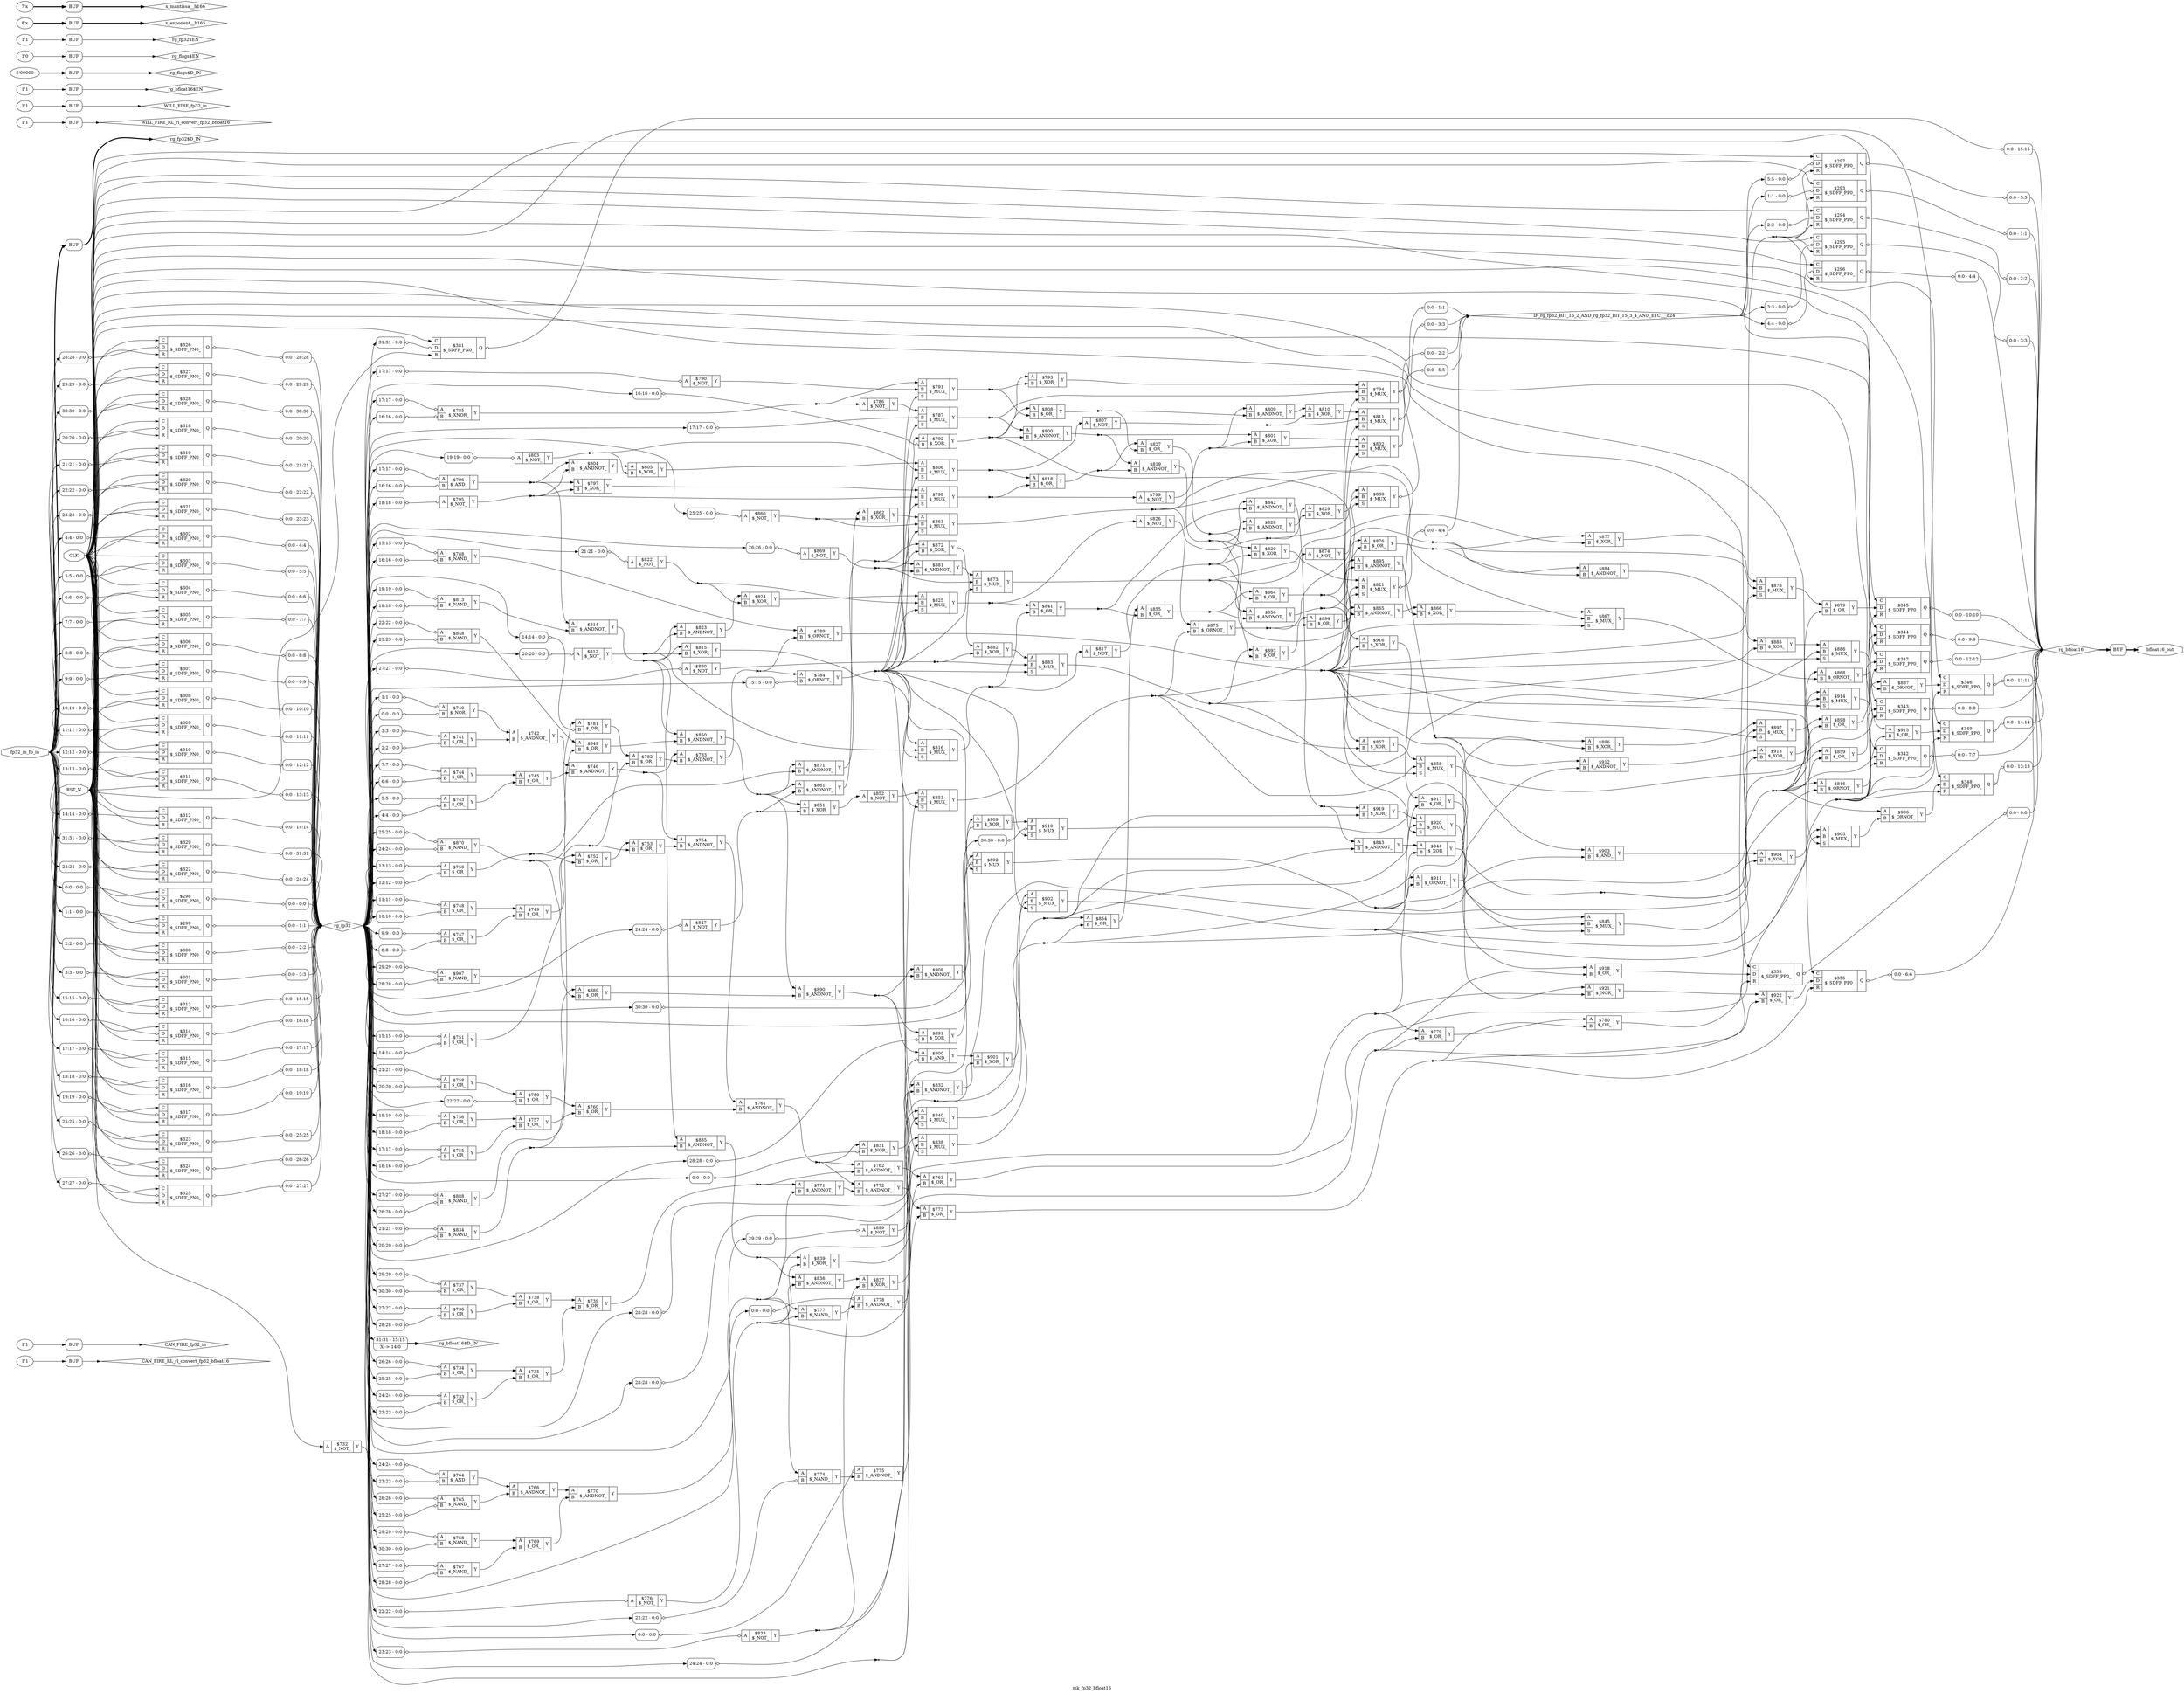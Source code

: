 digraph "mk_fp32_bfloat16" {
label="mk_fp32_bfloat16";
rankdir="LR";
remincross=true;
n187 [ shape=diamond, label="CAN_FIRE_RL_rl_convert_fp32_bfloat16", color="black", fontcolor="black" ];
n188 [ shape=diamond, label="CAN_FIRE_fp32_in", color="black", fontcolor="black" ];
n189 [ shape=octagon, label="CLK", color="black", fontcolor="black" ];
n190 [ shape=diamond, label="IF_rg_fp32_BIT_16_2_AND_rg_fp32_BIT_15_3_4_AND_ETC___d24", color="black", fontcolor="black" ];
n191 [ shape=octagon, label="RST_N", color="black", fontcolor="black" ];
n192 [ shape=diamond, label="WILL_FIRE_RL_rl_convert_fp32_bfloat16", color="black", fontcolor="black" ];
n193 [ shape=diamond, label="WILL_FIRE_fp32_in", color="black", fontcolor="black" ];
n194 [ shape=octagon, label="bfloat16_out", color="black", fontcolor="black" ];
n195 [ shape=octagon, label="fp32_in_fp_in", color="black", fontcolor="black" ];
n196 [ shape=diamond, label="rg_bfloat16", color="black", fontcolor="black" ];
n197 [ shape=diamond, label="rg_bfloat16$D_IN", color="black", fontcolor="black" ];
n198 [ shape=diamond, label="rg_bfloat16$EN", color="black", fontcolor="black" ];
n199 [ shape=diamond, label="rg_flags$D_IN", color="black", fontcolor="black" ];
n200 [ shape=diamond, label="rg_flags$EN", color="black", fontcolor="black" ];
n201 [ shape=diamond, label="rg_fp32", color="black", fontcolor="black" ];
n202 [ shape=diamond, label="rg_fp32$D_IN", color="black", fontcolor="black" ];
n203 [ shape=diamond, label="rg_fp32$EN", color="black", fontcolor="black" ];
n204 [ shape=diamond, label="x_exponent__h165", color="black", fontcolor="black" ];
n205 [ shape=diamond, label="x_mantissa__h166", color="black", fontcolor="black" ];
c208 [ shape=record, label="{{<p206> A}|$732\n$_NOT_|{<p207> Y}}",  ];
c210 [ shape=record, label="{{<p206> A|<p209> B}|$733\n$_OR_|{<p207> Y}}",  ];
x0 [ shape=record, style=rounded, label="<s0> 24:24 - 0:0 ", color="black", fontcolor="black" ];
x0:e -> c210:p206:w [arrowhead=odiamond, arrowtail=odiamond, dir=both, color="black", fontcolor="black", label=""];
x1 [ shape=record, style=rounded, label="<s0> 23:23 - 0:0 ", color="black", fontcolor="black" ];
x1:e -> c210:p209:w [arrowhead=odiamond, arrowtail=odiamond, dir=both, color="black", fontcolor="black", label=""];
c211 [ shape=record, label="{{<p206> A|<p209> B}|$734\n$_OR_|{<p207> Y}}",  ];
x2 [ shape=record, style=rounded, label="<s0> 26:26 - 0:0 ", color="black", fontcolor="black" ];
x2:e -> c211:p206:w [arrowhead=odiamond, arrowtail=odiamond, dir=both, color="black", fontcolor="black", label=""];
x3 [ shape=record, style=rounded, label="<s0> 25:25 - 0:0 ", color="black", fontcolor="black" ];
x3:e -> c211:p209:w [arrowhead=odiamond, arrowtail=odiamond, dir=both, color="black", fontcolor="black", label=""];
c212 [ shape=record, label="{{<p206> A|<p209> B}|$735\n$_OR_|{<p207> Y}}",  ];
c213 [ shape=record, label="{{<p206> A|<p209> B}|$736\n$_OR_|{<p207> Y}}",  ];
x4 [ shape=record, style=rounded, label="<s0> 27:27 - 0:0 ", color="black", fontcolor="black" ];
x4:e -> c213:p206:w [arrowhead=odiamond, arrowtail=odiamond, dir=both, color="black", fontcolor="black", label=""];
x5 [ shape=record, style=rounded, label="<s0> 28:28 - 0:0 ", color="black", fontcolor="black" ];
x5:e -> c213:p209:w [arrowhead=odiamond, arrowtail=odiamond, dir=both, color="black", fontcolor="black", label=""];
c214 [ shape=record, label="{{<p206> A|<p209> B}|$737\n$_OR_|{<p207> Y}}",  ];
x6 [ shape=record, style=rounded, label="<s0> 29:29 - 0:0 ", color="black", fontcolor="black" ];
x6:e -> c214:p206:w [arrowhead=odiamond, arrowtail=odiamond, dir=both, color="black", fontcolor="black", label=""];
x7 [ shape=record, style=rounded, label="<s0> 30:30 - 0:0 ", color="black", fontcolor="black" ];
x7:e -> c214:p209:w [arrowhead=odiamond, arrowtail=odiamond, dir=both, color="black", fontcolor="black", label=""];
c215 [ shape=record, label="{{<p206> A|<p209> B}|$738\n$_OR_|{<p207> Y}}",  ];
c216 [ shape=record, label="{{<p206> A|<p209> B}|$739\n$_OR_|{<p207> Y}}",  ];
c217 [ shape=record, label="{{<p206> A|<p209> B}|$740\n$_NOR_|{<p207> Y}}",  ];
x8 [ shape=record, style=rounded, label="<s0> 1:1 - 0:0 ", color="black", fontcolor="black" ];
x8:e -> c217:p206:w [arrowhead=odiamond, arrowtail=odiamond, dir=both, color="black", fontcolor="black", label=""];
x9 [ shape=record, style=rounded, label="<s0> 0:0 - 0:0 ", color="black", fontcolor="black" ];
x9:e -> c217:p209:w [arrowhead=odiamond, arrowtail=odiamond, dir=both, color="black", fontcolor="black", label=""];
c218 [ shape=record, label="{{<p206> A|<p209> B}|$741\n$_OR_|{<p207> Y}}",  ];
x10 [ shape=record, style=rounded, label="<s0> 3:3 - 0:0 ", color="black", fontcolor="black" ];
x10:e -> c218:p206:w [arrowhead=odiamond, arrowtail=odiamond, dir=both, color="black", fontcolor="black", label=""];
x11 [ shape=record, style=rounded, label="<s0> 2:2 - 0:0 ", color="black", fontcolor="black" ];
x11:e -> c218:p209:w [arrowhead=odiamond, arrowtail=odiamond, dir=both, color="black", fontcolor="black", label=""];
c219 [ shape=record, label="{{<p206> A|<p209> B}|$742\n$_ANDNOT_|{<p207> Y}}",  ];
c220 [ shape=record, label="{{<p206> A|<p209> B}|$743\n$_OR_|{<p207> Y}}",  ];
x12 [ shape=record, style=rounded, label="<s0> 5:5 - 0:0 ", color="black", fontcolor="black" ];
x12:e -> c220:p206:w [arrowhead=odiamond, arrowtail=odiamond, dir=both, color="black", fontcolor="black", label=""];
x13 [ shape=record, style=rounded, label="<s0> 4:4 - 0:0 ", color="black", fontcolor="black" ];
x13:e -> c220:p209:w [arrowhead=odiamond, arrowtail=odiamond, dir=both, color="black", fontcolor="black", label=""];
c221 [ shape=record, label="{{<p206> A|<p209> B}|$744\n$_OR_|{<p207> Y}}",  ];
x14 [ shape=record, style=rounded, label="<s0> 7:7 - 0:0 ", color="black", fontcolor="black" ];
x14:e -> c221:p206:w [arrowhead=odiamond, arrowtail=odiamond, dir=both, color="black", fontcolor="black", label=""];
x15 [ shape=record, style=rounded, label="<s0> 6:6 - 0:0 ", color="black", fontcolor="black" ];
x15:e -> c221:p209:w [arrowhead=odiamond, arrowtail=odiamond, dir=both, color="black", fontcolor="black", label=""];
c222 [ shape=record, label="{{<p206> A|<p209> B}|$745\n$_OR_|{<p207> Y}}",  ];
c223 [ shape=record, label="{{<p206> A|<p209> B}|$746\n$_ANDNOT_|{<p207> Y}}",  ];
c224 [ shape=record, label="{{<p206> A|<p209> B}|$747\n$_OR_|{<p207> Y}}",  ];
x16 [ shape=record, style=rounded, label="<s0> 9:9 - 0:0 ", color="black", fontcolor="black" ];
x16:e -> c224:p206:w [arrowhead=odiamond, arrowtail=odiamond, dir=both, color="black", fontcolor="black", label=""];
x17 [ shape=record, style=rounded, label="<s0> 8:8 - 0:0 ", color="black", fontcolor="black" ];
x17:e -> c224:p209:w [arrowhead=odiamond, arrowtail=odiamond, dir=both, color="black", fontcolor="black", label=""];
c225 [ shape=record, label="{{<p206> A|<p209> B}|$748\n$_OR_|{<p207> Y}}",  ];
x18 [ shape=record, style=rounded, label="<s0> 11:11 - 0:0 ", color="black", fontcolor="black" ];
x18:e -> c225:p206:w [arrowhead=odiamond, arrowtail=odiamond, dir=both, color="black", fontcolor="black", label=""];
x19 [ shape=record, style=rounded, label="<s0> 10:10 - 0:0 ", color="black", fontcolor="black" ];
x19:e -> c225:p209:w [arrowhead=odiamond, arrowtail=odiamond, dir=both, color="black", fontcolor="black", label=""];
c226 [ shape=record, label="{{<p206> A|<p209> B}|$749\n$_OR_|{<p207> Y}}",  ];
c227 [ shape=record, label="{{<p206> A|<p209> B}|$750\n$_OR_|{<p207> Y}}",  ];
x20 [ shape=record, style=rounded, label="<s0> 13:13 - 0:0 ", color="black", fontcolor="black" ];
x20:e -> c227:p206:w [arrowhead=odiamond, arrowtail=odiamond, dir=both, color="black", fontcolor="black", label=""];
x21 [ shape=record, style=rounded, label="<s0> 12:12 - 0:0 ", color="black", fontcolor="black" ];
x21:e -> c227:p209:w [arrowhead=odiamond, arrowtail=odiamond, dir=both, color="black", fontcolor="black", label=""];
c228 [ shape=record, label="{{<p206> A|<p209> B}|$751\n$_OR_|{<p207> Y}}",  ];
x22 [ shape=record, style=rounded, label="<s0> 15:15 - 0:0 ", color="black", fontcolor="black" ];
x22:e -> c228:p206:w [arrowhead=odiamond, arrowtail=odiamond, dir=both, color="black", fontcolor="black", label=""];
x23 [ shape=record, style=rounded, label="<s0> 14:14 - 0:0 ", color="black", fontcolor="black" ];
x23:e -> c228:p209:w [arrowhead=odiamond, arrowtail=odiamond, dir=both, color="black", fontcolor="black", label=""];
c229 [ shape=record, label="{{<p206> A|<p209> B}|$752\n$_OR_|{<p207> Y}}",  ];
c230 [ shape=record, label="{{<p206> A|<p209> B}|$753\n$_OR_|{<p207> Y}}",  ];
c231 [ shape=record, label="{{<p206> A|<p209> B}|$754\n$_ANDNOT_|{<p207> Y}}",  ];
c232 [ shape=record, label="{{<p206> A|<p209> B}|$755\n$_OR_|{<p207> Y}}",  ];
x24 [ shape=record, style=rounded, label="<s0> 17:17 - 0:0 ", color="black", fontcolor="black" ];
x24:e -> c232:p206:w [arrowhead=odiamond, arrowtail=odiamond, dir=both, color="black", fontcolor="black", label=""];
x25 [ shape=record, style=rounded, label="<s0> 16:16 - 0:0 ", color="black", fontcolor="black" ];
x25:e -> c232:p209:w [arrowhead=odiamond, arrowtail=odiamond, dir=both, color="black", fontcolor="black", label=""];
c233 [ shape=record, label="{{<p206> A|<p209> B}|$756\n$_OR_|{<p207> Y}}",  ];
x26 [ shape=record, style=rounded, label="<s0> 19:19 - 0:0 ", color="black", fontcolor="black" ];
x26:e -> c233:p206:w [arrowhead=odiamond, arrowtail=odiamond, dir=both, color="black", fontcolor="black", label=""];
x27 [ shape=record, style=rounded, label="<s0> 18:18 - 0:0 ", color="black", fontcolor="black" ];
x27:e -> c233:p209:w [arrowhead=odiamond, arrowtail=odiamond, dir=both, color="black", fontcolor="black", label=""];
c234 [ shape=record, label="{{<p206> A|<p209> B}|$757\n$_OR_|{<p207> Y}}",  ];
c235 [ shape=record, label="{{<p206> A|<p209> B}|$758\n$_OR_|{<p207> Y}}",  ];
x28 [ shape=record, style=rounded, label="<s0> 21:21 - 0:0 ", color="black", fontcolor="black" ];
x28:e -> c235:p206:w [arrowhead=odiamond, arrowtail=odiamond, dir=both, color="black", fontcolor="black", label=""];
x29 [ shape=record, style=rounded, label="<s0> 20:20 - 0:0 ", color="black", fontcolor="black" ];
x29:e -> c235:p209:w [arrowhead=odiamond, arrowtail=odiamond, dir=both, color="black", fontcolor="black", label=""];
c236 [ shape=record, label="{{<p206> A|<p209> B}|$759\n$_OR_|{<p207> Y}}",  ];
x30 [ shape=record, style=rounded, label="<s0> 22:22 - 0:0 ", color="black", fontcolor="black" ];
x30:e -> c236:p209:w [arrowhead=odiamond, arrowtail=odiamond, dir=both, color="black", fontcolor="black", label=""];
c237 [ shape=record, label="{{<p206> A|<p209> B}|$760\n$_OR_|{<p207> Y}}",  ];
c238 [ shape=record, label="{{<p206> A|<p209> B}|$761\n$_ANDNOT_|{<p207> Y}}",  ];
c239 [ shape=record, label="{{<p206> A|<p209> B}|$762\n$_ANDNOT_|{<p207> Y}}",  ];
c240 [ shape=record, label="{{<p206> A|<p209> B}|$763\n$_OR_|{<p207> Y}}",  ];
c241 [ shape=record, label="{{<p206> A|<p209> B}|$764\n$_AND_|{<p207> Y}}",  ];
x31 [ shape=record, style=rounded, label="<s0> 24:24 - 0:0 ", color="black", fontcolor="black" ];
x31:e -> c241:p206:w [arrowhead=odiamond, arrowtail=odiamond, dir=both, color="black", fontcolor="black", label=""];
x32 [ shape=record, style=rounded, label="<s0> 23:23 - 0:0 ", color="black", fontcolor="black" ];
x32:e -> c241:p209:w [arrowhead=odiamond, arrowtail=odiamond, dir=both, color="black", fontcolor="black", label=""];
c242 [ shape=record, label="{{<p206> A|<p209> B}|$765\n$_NAND_|{<p207> Y}}",  ];
x33 [ shape=record, style=rounded, label="<s0> 26:26 - 0:0 ", color="black", fontcolor="black" ];
x33:e -> c242:p206:w [arrowhead=odiamond, arrowtail=odiamond, dir=both, color="black", fontcolor="black", label=""];
x34 [ shape=record, style=rounded, label="<s0> 25:25 - 0:0 ", color="black", fontcolor="black" ];
x34:e -> c242:p209:w [arrowhead=odiamond, arrowtail=odiamond, dir=both, color="black", fontcolor="black", label=""];
c243 [ shape=record, label="{{<p206> A|<p209> B}|$766\n$_ANDNOT_|{<p207> Y}}",  ];
c244 [ shape=record, label="{{<p206> A|<p209> B}|$767\n$_NAND_|{<p207> Y}}",  ];
x35 [ shape=record, style=rounded, label="<s0> 27:27 - 0:0 ", color="black", fontcolor="black" ];
x35:e -> c244:p206:w [arrowhead=odiamond, arrowtail=odiamond, dir=both, color="black", fontcolor="black", label=""];
x36 [ shape=record, style=rounded, label="<s0> 28:28 - 0:0 ", color="black", fontcolor="black" ];
x36:e -> c244:p209:w [arrowhead=odiamond, arrowtail=odiamond, dir=both, color="black", fontcolor="black", label=""];
c245 [ shape=record, label="{{<p206> A|<p209> B}|$768\n$_NAND_|{<p207> Y}}",  ];
x37 [ shape=record, style=rounded, label="<s0> 29:29 - 0:0 ", color="black", fontcolor="black" ];
x37:e -> c245:p206:w [arrowhead=odiamond, arrowtail=odiamond, dir=both, color="black", fontcolor="black", label=""];
x38 [ shape=record, style=rounded, label="<s0> 30:30 - 0:0 ", color="black", fontcolor="black" ];
x38:e -> c245:p209:w [arrowhead=odiamond, arrowtail=odiamond, dir=both, color="black", fontcolor="black", label=""];
c246 [ shape=record, label="{{<p206> A|<p209> B}|$769\n$_OR_|{<p207> Y}}",  ];
c247 [ shape=record, label="{{<p206> A|<p209> B}|$770\n$_ANDNOT_|{<p207> Y}}",  ];
c248 [ shape=record, label="{{<p206> A|<p209> B}|$771\n$_ANDNOT_|{<p207> Y}}",  ];
c249 [ shape=record, label="{{<p206> A|<p209> B}|$772\n$_ANDNOT_|{<p207> Y}}",  ];
c250 [ shape=record, label="{{<p206> A|<p209> B}|$773\n$_OR_|{<p207> Y}}",  ];
c251 [ shape=record, label="{{<p206> A|<p209> B}|$774\n$_NAND_|{<p207> Y}}",  ];
x39 [ shape=record, style=rounded, label="<s0> 22:22 - 0:0 ", color="black", fontcolor="black" ];
x39:e -> c251:p209:w [arrowhead=odiamond, arrowtail=odiamond, dir=both, color="black", fontcolor="black", label=""];
c252 [ shape=record, label="{{<p206> A|<p209> B}|$775\n$_ANDNOT_|{<p207> Y}}",  ];
x40 [ shape=record, style=rounded, label="<s0> 0:0 - 0:0 ", color="black", fontcolor="black" ];
x40:e -> c252:p206:w [arrowhead=odiamond, arrowtail=odiamond, dir=both, color="black", fontcolor="black", label=""];
c253 [ shape=record, label="{{<p206> A}|$776\n$_NOT_|{<p207> Y}}",  ];
x41 [ shape=record, style=rounded, label="<s0> 22:22 - 0:0 ", color="black", fontcolor="black" ];
x41:e -> c253:p206:w [arrowhead=odiamond, arrowtail=odiamond, dir=both, color="black", fontcolor="black", label=""];
c254 [ shape=record, label="{{<p206> A|<p209> B}|$777\n$_NAND_|{<p207> Y}}",  ];
c255 [ shape=record, label="{{<p206> A|<p209> B}|$778\n$_ANDNOT_|{<p207> Y}}",  ];
x42 [ shape=record, style=rounded, label="<s0> 0:0 - 0:0 ", color="black", fontcolor="black" ];
x42:e -> c255:p206:w [arrowhead=odiamond, arrowtail=odiamond, dir=both, color="black", fontcolor="black", label=""];
c256 [ shape=record, label="{{<p206> A|<p209> B}|$779\n$_OR_|{<p207> Y}}",  ];
c257 [ shape=record, label="{{<p206> A|<p209> B}|$780\n$_OR_|{<p207> Y}}",  ];
c258 [ shape=record, label="{{<p206> A|<p209> B}|$781\n$_OR_|{<p207> Y}}",  ];
x43 [ shape=record, style=rounded, label="<s0> 14:14 - 0:0 ", color="black", fontcolor="black" ];
x43:e -> c258:p209:w [arrowhead=odiamond, arrowtail=odiamond, dir=both, color="black", fontcolor="black", label=""];
c259 [ shape=record, label="{{<p206> A|<p209> B}|$782\n$_OR_|{<p207> Y}}",  ];
c260 [ shape=record, label="{{<p206> A|<p209> B}|$783\n$_ANDNOT_|{<p207> Y}}",  ];
c261 [ shape=record, label="{{<p206> A|<p209> B}|$784\n$_ORNOT_|{<p207> Y}}",  ];
x44 [ shape=record, style=rounded, label="<s0> 15:15 - 0:0 ", color="black", fontcolor="black" ];
x44:e -> c261:p209:w [arrowhead=odiamond, arrowtail=odiamond, dir=both, color="black", fontcolor="black", label=""];
c262 [ shape=record, label="{{<p206> A|<p209> B}|$785\n$_XNOR_|{<p207> Y}}",  ];
x45 [ shape=record, style=rounded, label="<s0> 17:17 - 0:0 ", color="black", fontcolor="black" ];
x45:e -> c262:p206:w [arrowhead=odiamond, arrowtail=odiamond, dir=both, color="black", fontcolor="black", label=""];
x46 [ shape=record, style=rounded, label="<s0> 16:16 - 0:0 ", color="black", fontcolor="black" ];
x46:e -> c262:p209:w [arrowhead=odiamond, arrowtail=odiamond, dir=both, color="black", fontcolor="black", label=""];
c263 [ shape=record, label="{{<p206> A}|$786\n$_NOT_|{<p207> Y}}",  ];
c265 [ shape=record, label="{{<p206> A|<p209> B|<p264> S}|$787\n$_MUX_|{<p207> Y}}",  ];
x47 [ shape=record, style=rounded, label="<s0> 17:17 - 0:0 ", color="black", fontcolor="black" ];
x47:e -> c265:p209:w [arrowhead=odiamond, arrowtail=odiamond, dir=both, color="black", fontcolor="black", label=""];
c266 [ shape=record, label="{{<p206> A|<p209> B}|$788\n$_NAND_|{<p207> Y}}",  ];
x48 [ shape=record, style=rounded, label="<s0> 15:15 - 0:0 ", color="black", fontcolor="black" ];
x48:e -> c266:p206:w [arrowhead=odiamond, arrowtail=odiamond, dir=both, color="black", fontcolor="black", label=""];
x49 [ shape=record, style=rounded, label="<s0> 16:16 - 0:0 ", color="black", fontcolor="black" ];
x49:e -> c266:p209:w [arrowhead=odiamond, arrowtail=odiamond, dir=both, color="black", fontcolor="black", label=""];
c267 [ shape=record, label="{{<p206> A|<p209> B}|$789\n$_ORNOT_|{<p207> Y}}",  ];
c268 [ shape=record, label="{{<p206> A}|$790\n$_NOT_|{<p207> Y}}",  ];
x50 [ shape=record, style=rounded, label="<s0> 17:17 - 0:0 ", color="black", fontcolor="black" ];
x50:e -> c268:p206:w [arrowhead=odiamond, arrowtail=odiamond, dir=both, color="black", fontcolor="black", label=""];
c269 [ shape=record, label="{{<p206> A|<p209> B|<p264> S}|$791\n$_MUX_|{<p207> Y}}",  ];
c270 [ shape=record, label="{{<p206> A|<p209> B}|$792\n$_XOR_|{<p207> Y}}",  ];
x51 [ shape=record, style=rounded, label="<s0> 16:16 - 0:0 ", color="black", fontcolor="black" ];
x51:e -> c270:p209:w [arrowhead=odiamond, arrowtail=odiamond, dir=both, color="black", fontcolor="black", label=""];
c271 [ shape=record, label="{{<p206> A|<p209> B}|$793\n$_XOR_|{<p207> Y}}",  ];
c272 [ shape=record, label="{{<p206> A|<p209> B|<p264> S}|$794\n$_MUX_|{<p207> Y}}",  ];
x52 [ shape=record, style=rounded, label="<s0> 0:0 - 1:1 ", color="black", fontcolor="black" ];
c272:p207:e -> x52:w [arrowhead=odiamond, arrowtail=odiamond, dir=both, color="black", fontcolor="black", label=""];
c273 [ shape=record, label="{{<p206> A}|$795\n$_NOT_|{<p207> Y}}",  ];
x53 [ shape=record, style=rounded, label="<s0> 18:18 - 0:0 ", color="black", fontcolor="black" ];
x53:e -> c273:p206:w [arrowhead=odiamond, arrowtail=odiamond, dir=both, color="black", fontcolor="black", label=""];
c274 [ shape=record, label="{{<p206> A|<p209> B}|$796\n$_AND_|{<p207> Y}}",  ];
x54 [ shape=record, style=rounded, label="<s0> 17:17 - 0:0 ", color="black", fontcolor="black" ];
x54:e -> c274:p206:w [arrowhead=odiamond, arrowtail=odiamond, dir=both, color="black", fontcolor="black", label=""];
x55 [ shape=record, style=rounded, label="<s0> 16:16 - 0:0 ", color="black", fontcolor="black" ];
x55:e -> c274:p209:w [arrowhead=odiamond, arrowtail=odiamond, dir=both, color="black", fontcolor="black", label=""];
c275 [ shape=record, label="{{<p206> A|<p209> B}|$797\n$_XOR_|{<p207> Y}}",  ];
c276 [ shape=record, label="{{<p206> A|<p209> B|<p264> S}|$798\n$_MUX_|{<p207> Y}}",  ];
c277 [ shape=record, label="{{<p206> A}|$799\n$_NOT_|{<p207> Y}}",  ];
c278 [ shape=record, label="{{<p206> A|<p209> B}|$800\n$_ANDNOT_|{<p207> Y}}",  ];
c279 [ shape=record, label="{{<p206> A|<p209> B}|$801\n$_XOR_|{<p207> Y}}",  ];
c280 [ shape=record, label="{{<p206> A|<p209> B|<p264> S}|$802\n$_MUX_|{<p207> Y}}",  ];
x56 [ shape=record, style=rounded, label="<s0> 0:0 - 2:2 ", color="black", fontcolor="black" ];
c280:p207:e -> x56:w [arrowhead=odiamond, arrowtail=odiamond, dir=both, color="black", fontcolor="black", label=""];
c281 [ shape=record, label="{{<p206> A}|$803\n$_NOT_|{<p207> Y}}",  ];
x57 [ shape=record, style=rounded, label="<s0> 19:19 - 0:0 ", color="black", fontcolor="black" ];
x57:e -> c281:p206:w [arrowhead=odiamond, arrowtail=odiamond, dir=both, color="black", fontcolor="black", label=""];
c282 [ shape=record, label="{{<p206> A|<p209> B}|$804\n$_ANDNOT_|{<p207> Y}}",  ];
c283 [ shape=record, label="{{<p206> A|<p209> B}|$805\n$_XOR_|{<p207> Y}}",  ];
c284 [ shape=record, label="{{<p206> A|<p209> B|<p264> S}|$806\n$_MUX_|{<p207> Y}}",  ];
c285 [ shape=record, label="{{<p206> A}|$807\n$_NOT_|{<p207> Y}}",  ];
c286 [ shape=record, label="{{<p206> A|<p209> B}|$808\n$_OR_|{<p207> Y}}",  ];
c287 [ shape=record, label="{{<p206> A|<p209> B}|$809\n$_ANDNOT_|{<p207> Y}}",  ];
c288 [ shape=record, label="{{<p206> A|<p209> B}|$810\n$_XOR_|{<p207> Y}}",  ];
c289 [ shape=record, label="{{<p206> A|<p209> B|<p264> S}|$811\n$_MUX_|{<p207> Y}}",  ];
x58 [ shape=record, style=rounded, label="<s0> 0:0 - 3:3 ", color="black", fontcolor="black" ];
c289:p207:e -> x58:w [arrowhead=odiamond, arrowtail=odiamond, dir=both, color="black", fontcolor="black", label=""];
c290 [ shape=record, label="{{<p206> A}|$812\n$_NOT_|{<p207> Y}}",  ];
x59 [ shape=record, style=rounded, label="<s0> 20:20 - 0:0 ", color="black", fontcolor="black" ];
x59:e -> c290:p206:w [arrowhead=odiamond, arrowtail=odiamond, dir=both, color="black", fontcolor="black", label=""];
c291 [ shape=record, label="{{<p206> A|<p209> B}|$813\n$_NAND_|{<p207> Y}}",  ];
x60 [ shape=record, style=rounded, label="<s0> 19:19 - 0:0 ", color="black", fontcolor="black" ];
x60:e -> c291:p206:w [arrowhead=odiamond, arrowtail=odiamond, dir=both, color="black", fontcolor="black", label=""];
x61 [ shape=record, style=rounded, label="<s0> 18:18 - 0:0 ", color="black", fontcolor="black" ];
x61:e -> c291:p209:w [arrowhead=odiamond, arrowtail=odiamond, dir=both, color="black", fontcolor="black", label=""];
c292 [ shape=record, label="{{<p206> A|<p209> B}|$814\n$_ANDNOT_|{<p207> Y}}",  ];
c293 [ shape=record, label="{{<p206> A|<p209> B}|$815\n$_XOR_|{<p207> Y}}",  ];
c294 [ shape=record, label="{{<p206> A|<p209> B|<p264> S}|$816\n$_MUX_|{<p207> Y}}",  ];
c295 [ shape=record, label="{{<p206> A}|$817\n$_NOT_|{<p207> Y}}",  ];
c296 [ shape=record, label="{{<p206> A|<p209> B}|$818\n$_OR_|{<p207> Y}}",  ];
c297 [ shape=record, label="{{<p206> A|<p209> B}|$819\n$_ANDNOT_|{<p207> Y}}",  ];
c298 [ shape=record, label="{{<p206> A|<p209> B}|$820\n$_XOR_|{<p207> Y}}",  ];
c299 [ shape=record, label="{{<p206> A|<p209> B|<p264> S}|$821\n$_MUX_|{<p207> Y}}",  ];
x62 [ shape=record, style=rounded, label="<s0> 0:0 - 4:4 ", color="black", fontcolor="black" ];
c299:p207:e -> x62:w [arrowhead=odiamond, arrowtail=odiamond, dir=both, color="black", fontcolor="black", label=""];
c300 [ shape=record, label="{{<p206> A}|$822\n$_NOT_|{<p207> Y}}",  ];
x63 [ shape=record, style=rounded, label="<s0> 21:21 - 0:0 ", color="black", fontcolor="black" ];
x63:e -> c300:p206:w [arrowhead=odiamond, arrowtail=odiamond, dir=both, color="black", fontcolor="black", label=""];
c301 [ shape=record, label="{{<p206> A|<p209> B}|$823\n$_ANDNOT_|{<p207> Y}}",  ];
c302 [ shape=record, label="{{<p206> A|<p209> B}|$824\n$_XOR_|{<p207> Y}}",  ];
c303 [ shape=record, label="{{<p206> A|<p209> B|<p264> S}|$825\n$_MUX_|{<p207> Y}}",  ];
c304 [ shape=record, label="{{<p206> A}|$826\n$_NOT_|{<p207> Y}}",  ];
c305 [ shape=record, label="{{<p206> A|<p209> B}|$827\n$_OR_|{<p207> Y}}",  ];
c306 [ shape=record, label="{{<p206> A|<p209> B}|$828\n$_ANDNOT_|{<p207> Y}}",  ];
c307 [ shape=record, label="{{<p206> A|<p209> B}|$829\n$_XOR_|{<p207> Y}}",  ];
c308 [ shape=record, label="{{<p206> A|<p209> B|<p264> S}|$830\n$_MUX_|{<p207> Y}}",  ];
x64 [ shape=record, style=rounded, label="<s0> 0:0 - 5:5 ", color="black", fontcolor="black" ];
c308:p207:e -> x64:w [arrowhead=odiamond, arrowtail=odiamond, dir=both, color="black", fontcolor="black", label=""];
c309 [ shape=record, label="{{<p206> A|<p209> B}|$831\n$_NOR_|{<p207> Y}}",  ];
x65 [ shape=record, style=rounded, label="<s0> 0:0 - 0:0 ", color="black", fontcolor="black" ];
x65:e -> c309:p209:w [arrowhead=odiamond, arrowtail=odiamond, dir=both, color="black", fontcolor="black", label=""];
c310 [ shape=record, label="{{<p206> A|<p209> B}|$832\n$_ANDNOT_|{<p207> Y}}",  ];
c311 [ shape=record, label="{{<p206> A}|$833\n$_NOT_|{<p207> Y}}",  ];
x66 [ shape=record, style=rounded, label="<s0> 23:23 - 0:0 ", color="black", fontcolor="black" ];
x66:e -> c311:p206:w [arrowhead=odiamond, arrowtail=odiamond, dir=both, color="black", fontcolor="black", label=""];
c312 [ shape=record, label="{{<p206> A|<p209> B}|$834\n$_NAND_|{<p207> Y}}",  ];
x67 [ shape=record, style=rounded, label="<s0> 21:21 - 0:0 ", color="black", fontcolor="black" ];
x67:e -> c312:p206:w [arrowhead=odiamond, arrowtail=odiamond, dir=both, color="black", fontcolor="black", label=""];
x68 [ shape=record, style=rounded, label="<s0> 20:20 - 0:0 ", color="black", fontcolor="black" ];
x68:e -> c312:p209:w [arrowhead=odiamond, arrowtail=odiamond, dir=both, color="black", fontcolor="black", label=""];
c313 [ shape=record, label="{{<p206> A|<p209> B}|$835\n$_ANDNOT_|{<p207> Y}}",  ];
c314 [ shape=record, label="{{<p206> A|<p209> B}|$836\n$_ANDNOT_|{<p207> Y}}",  ];
c315 [ shape=record, label="{{<p206> A|<p209> B}|$837\n$_XOR_|{<p207> Y}}",  ];
c316 [ shape=record, label="{{<p206> A|<p209> B|<p264> S}|$838\n$_MUX_|{<p207> Y}}",  ];
c317 [ shape=record, label="{{<p206> A|<p209> B}|$839\n$_XOR_|{<p207> Y}}",  ];
c318 [ shape=record, label="{{<p206> A|<p209> B|<p264> S}|$840\n$_MUX_|{<p207> Y}}",  ];
c319 [ shape=record, label="{{<p206> A|<p209> B}|$841\n$_OR_|{<p207> Y}}",  ];
c320 [ shape=record, label="{{<p206> A|<p209> B}|$842\n$_ANDNOT_|{<p207> Y}}",  ];
c321 [ shape=record, label="{{<p206> A|<p209> B}|$843\n$_ANDNOT_|{<p207> Y}}",  ];
c322 [ shape=record, label="{{<p206> A|<p209> B}|$844\n$_XOR_|{<p207> Y}}",  ];
c323 [ shape=record, label="{{<p206> A|<p209> B|<p264> S}|$845\n$_MUX_|{<p207> Y}}",  ];
c324 [ shape=record, label="{{<p206> A|<p209> B}|$846\n$_ORNOT_|{<p207> Y}}",  ];
c325 [ shape=record, label="{{<p206> A}|$847\n$_NOT_|{<p207> Y}}",  ];
x69 [ shape=record, style=rounded, label="<s0> 24:24 - 0:0 ", color="black", fontcolor="black" ];
x69:e -> c325:p206:w [arrowhead=odiamond, arrowtail=odiamond, dir=both, color="black", fontcolor="black", label=""];
c326 [ shape=record, label="{{<p206> A|<p209> B}|$848\n$_NAND_|{<p207> Y}}",  ];
x70 [ shape=record, style=rounded, label="<s0> 22:22 - 0:0 ", color="black", fontcolor="black" ];
x70:e -> c326:p206:w [arrowhead=odiamond, arrowtail=odiamond, dir=both, color="black", fontcolor="black", label=""];
x71 [ shape=record, style=rounded, label="<s0> 23:23 - 0:0 ", color="black", fontcolor="black" ];
x71:e -> c326:p209:w [arrowhead=odiamond, arrowtail=odiamond, dir=both, color="black", fontcolor="black", label=""];
c327 [ shape=record, label="{{<p206> A|<p209> B}|$849\n$_OR_|{<p207> Y}}",  ];
c328 [ shape=record, label="{{<p206> A|<p209> B}|$850\n$_ANDNOT_|{<p207> Y}}",  ];
c329 [ shape=record, label="{{<p206> A|<p209> B}|$851\n$_XOR_|{<p207> Y}}",  ];
c330 [ shape=record, label="{{<p206> A}|$852\n$_NOT_|{<p207> Y}}",  ];
c331 [ shape=record, label="{{<p206> A|<p209> B|<p264> S}|$853\n$_MUX_|{<p207> Y}}",  ];
x72 [ shape=record, style=rounded, label="<s0> 24:24 - 0:0 ", color="black", fontcolor="black" ];
x72:e -> c331:p209:w [arrowhead=odiamond, arrowtail=odiamond, dir=both, color="black", fontcolor="black", label=""];
c332 [ shape=record, label="{{<p206> A|<p209> B}|$854\n$_OR_|{<p207> Y}}",  ];
c333 [ shape=record, label="{{<p206> A|<p209> B}|$855\n$_OR_|{<p207> Y}}",  ];
c334 [ shape=record, label="{{<p206> A|<p209> B}|$856\n$_ANDNOT_|{<p207> Y}}",  ];
c335 [ shape=record, label="{{<p206> A|<p209> B}|$857\n$_XOR_|{<p207> Y}}",  ];
c336 [ shape=record, label="{{<p206> A|<p209> B|<p264> S}|$858\n$_MUX_|{<p207> Y}}",  ];
c337 [ shape=record, label="{{<p206> A|<p209> B}|$859\n$_OR_|{<p207> Y}}",  ];
c338 [ shape=record, label="{{<p206> A}|$860\n$_NOT_|{<p207> Y}}",  ];
x73 [ shape=record, style=rounded, label="<s0> 25:25 - 0:0 ", color="black", fontcolor="black" ];
x73:e -> c338:p206:w [arrowhead=odiamond, arrowtail=odiamond, dir=both, color="black", fontcolor="black", label=""];
c339 [ shape=record, label="{{<p206> A|<p209> B}|$861\n$_ANDNOT_|{<p207> Y}}",  ];
c340 [ shape=record, label="{{<p206> A|<p209> B}|$862\n$_XOR_|{<p207> Y}}",  ];
c341 [ shape=record, label="{{<p206> A|<p209> B|<p264> S}|$863\n$_MUX_|{<p207> Y}}",  ];
c342 [ shape=record, label="{{<p206> A|<p209> B}|$864\n$_OR_|{<p207> Y}}",  ];
c343 [ shape=record, label="{{<p206> A|<p209> B}|$865\n$_ANDNOT_|{<p207> Y}}",  ];
c344 [ shape=record, label="{{<p206> A|<p209> B}|$866\n$_XOR_|{<p207> Y}}",  ];
c345 [ shape=record, label="{{<p206> A|<p209> B|<p264> S}|$867\n$_MUX_|{<p207> Y}}",  ];
c346 [ shape=record, label="{{<p206> A|<p209> B}|$868\n$_ORNOT_|{<p207> Y}}",  ];
c347 [ shape=record, label="{{<p206> A}|$869\n$_NOT_|{<p207> Y}}",  ];
x74 [ shape=record, style=rounded, label="<s0> 26:26 - 0:0 ", color="black", fontcolor="black" ];
x74:e -> c347:p206:w [arrowhead=odiamond, arrowtail=odiamond, dir=both, color="black", fontcolor="black", label=""];
c348 [ shape=record, label="{{<p206> A|<p209> B}|$870\n$_NAND_|{<p207> Y}}",  ];
x75 [ shape=record, style=rounded, label="<s0> 25:25 - 0:0 ", color="black", fontcolor="black" ];
x75:e -> c348:p206:w [arrowhead=odiamond, arrowtail=odiamond, dir=both, color="black", fontcolor="black", label=""];
x76 [ shape=record, style=rounded, label="<s0> 24:24 - 0:0 ", color="black", fontcolor="black" ];
x76:e -> c348:p209:w [arrowhead=odiamond, arrowtail=odiamond, dir=both, color="black", fontcolor="black", label=""];
c349 [ shape=record, label="{{<p206> A|<p209> B}|$871\n$_ANDNOT_|{<p207> Y}}",  ];
c350 [ shape=record, label="{{<p206> A|<p209> B}|$872\n$_XOR_|{<p207> Y}}",  ];
c351 [ shape=record, label="{{<p206> A|<p209> B|<p264> S}|$873\n$_MUX_|{<p207> Y}}",  ];
c352 [ shape=record, label="{{<p206> A}|$874\n$_NOT_|{<p207> Y}}",  ];
c353 [ shape=record, label="{{<p206> A|<p209> B}|$875\n$_ORNOT_|{<p207> Y}}",  ];
c354 [ shape=record, label="{{<p206> A|<p209> B}|$876\n$_OR_|{<p207> Y}}",  ];
c355 [ shape=record, label="{{<p206> A|<p209> B}|$877\n$_XOR_|{<p207> Y}}",  ];
c356 [ shape=record, label="{{<p206> A|<p209> B|<p264> S}|$878\n$_MUX_|{<p207> Y}}",  ];
c357 [ shape=record, label="{{<p206> A|<p209> B}|$879\n$_OR_|{<p207> Y}}",  ];
c358 [ shape=record, label="{{<p206> A}|$880\n$_NOT_|{<p207> Y}}",  ];
x77 [ shape=record, style=rounded, label="<s0> 27:27 - 0:0 ", color="black", fontcolor="black" ];
x77:e -> c358:p206:w [arrowhead=odiamond, arrowtail=odiamond, dir=both, color="black", fontcolor="black", label=""];
c359 [ shape=record, label="{{<p206> A|<p209> B}|$881\n$_ANDNOT_|{<p207> Y}}",  ];
c360 [ shape=record, label="{{<p206> A|<p209> B}|$882\n$_XOR_|{<p207> Y}}",  ];
c361 [ shape=record, label="{{<p206> A|<p209> B|<p264> S}|$883\n$_MUX_|{<p207> Y}}",  ];
c362 [ shape=record, label="{{<p206> A|<p209> B}|$884\n$_ANDNOT_|{<p207> Y}}",  ];
c363 [ shape=record, label="{{<p206> A|<p209> B}|$885\n$_XOR_|{<p207> Y}}",  ];
c364 [ shape=record, label="{{<p206> A|<p209> B|<p264> S}|$886\n$_MUX_|{<p207> Y}}",  ];
c365 [ shape=record, label="{{<p206> A|<p209> B}|$887\n$_ORNOT_|{<p207> Y}}",  ];
c366 [ shape=record, label="{{<p206> A|<p209> B}|$888\n$_NAND_|{<p207> Y}}",  ];
x78 [ shape=record, style=rounded, label="<s0> 27:27 - 0:0 ", color="black", fontcolor="black" ];
x78:e -> c366:p206:w [arrowhead=odiamond, arrowtail=odiamond, dir=both, color="black", fontcolor="black", label=""];
x79 [ shape=record, style=rounded, label="<s0> 26:26 - 0:0 ", color="black", fontcolor="black" ];
x79:e -> c366:p209:w [arrowhead=odiamond, arrowtail=odiamond, dir=both, color="black", fontcolor="black", label=""];
c367 [ shape=record, label="{{<p206> A|<p209> B}|$889\n$_OR_|{<p207> Y}}",  ];
c368 [ shape=record, label="{{<p206> A|<p209> B}|$890\n$_ANDNOT_|{<p207> Y}}",  ];
c369 [ shape=record, label="{{<p206> A|<p209> B}|$891\n$_XOR_|{<p207> Y}}",  ];
x80 [ shape=record, style=rounded, label="<s0> 28:28 - 0:0 ", color="black", fontcolor="black" ];
x80:e -> c369:p209:w [arrowhead=odiamond, arrowtail=odiamond, dir=both, color="black", fontcolor="black", label=""];
c370 [ shape=record, label="{{<p206> A|<p209> B|<p264> S}|$892\n$_MUX_|{<p207> Y}}",  ];
x81 [ shape=record, style=rounded, label="<s0> 28:28 - 0:0 ", color="black", fontcolor="black" ];
x81:e -> c370:p209:w [arrowhead=odiamond, arrowtail=odiamond, dir=both, color="black", fontcolor="black", label=""];
c371 [ shape=record, label="{{<p206> A|<p209> B}|$893\n$_OR_|{<p207> Y}}",  ];
c372 [ shape=record, label="{{<p206> A|<p209> B}|$894\n$_OR_|{<p207> Y}}",  ];
c373 [ shape=record, label="{{<p206> A|<p209> B}|$895\n$_ANDNOT_|{<p207> Y}}",  ];
c374 [ shape=record, label="{{<p206> A|<p209> B}|$896\n$_XOR_|{<p207> Y}}",  ];
c375 [ shape=record, label="{{<p206> A|<p209> B|<p264> S}|$897\n$_MUX_|{<p207> Y}}",  ];
c376 [ shape=record, label="{{<p206> A|<p209> B}|$898\n$_OR_|{<p207> Y}}",  ];
c377 [ shape=record, label="{{<p206> A}|$899\n$_NOT_|{<p207> Y}}",  ];
x82 [ shape=record, style=rounded, label="<s0> 29:29 - 0:0 ", color="black", fontcolor="black" ];
x82:e -> c377:p206:w [arrowhead=odiamond, arrowtail=odiamond, dir=both, color="black", fontcolor="black", label=""];
c378 [ shape=record, label="{{<p206> A|<p209> B}|$900\n$_AND_|{<p207> Y}}",  ];
x83 [ shape=record, style=rounded, label="<s0> 28:28 - 0:0 ", color="black", fontcolor="black" ];
x83:e -> c378:p209:w [arrowhead=odiamond, arrowtail=odiamond, dir=both, color="black", fontcolor="black", label=""];
c379 [ shape=record, label="{{<p206> A|<p209> B}|$901\n$_XOR_|{<p207> Y}}",  ];
c380 [ shape=record, label="{{<p206> A|<p209> B|<p264> S}|$902\n$_MUX_|{<p207> Y}}",  ];
c381 [ shape=record, label="{{<p206> A|<p209> B}|$903\n$_AND_|{<p207> Y}}",  ];
c382 [ shape=record, label="{{<p206> A|<p209> B}|$904\n$_XOR_|{<p207> Y}}",  ];
c383 [ shape=record, label="{{<p206> A|<p209> B|<p264> S}|$905\n$_MUX_|{<p207> Y}}",  ];
c384 [ shape=record, label="{{<p206> A|<p209> B}|$906\n$_ORNOT_|{<p207> Y}}",  ];
c385 [ shape=record, label="{{<p206> A|<p209> B}|$907\n$_NAND_|{<p207> Y}}",  ];
x84 [ shape=record, style=rounded, label="<s0> 29:29 - 0:0 ", color="black", fontcolor="black" ];
x84:e -> c385:p206:w [arrowhead=odiamond, arrowtail=odiamond, dir=both, color="black", fontcolor="black", label=""];
x85 [ shape=record, style=rounded, label="<s0> 28:28 - 0:0 ", color="black", fontcolor="black" ];
x85:e -> c385:p209:w [arrowhead=odiamond, arrowtail=odiamond, dir=both, color="black", fontcolor="black", label=""];
c386 [ shape=record, label="{{<p206> A|<p209> B}|$908\n$_ANDNOT_|{<p207> Y}}",  ];
c387 [ shape=record, label="{{<p206> A|<p209> B}|$909\n$_XOR_|{<p207> Y}}",  ];
x86 [ shape=record, style=rounded, label="<s0> 30:30 - 0:0 ", color="black", fontcolor="black" ];
x86:e -> c387:p209:w [arrowhead=odiamond, arrowtail=odiamond, dir=both, color="black", fontcolor="black", label=""];
c388 [ shape=record, label="{{<p206> A|<p209> B|<p264> S}|$910\n$_MUX_|{<p207> Y}}",  ];
x87 [ shape=record, style=rounded, label="<s0> 30:30 - 0:0 ", color="black", fontcolor="black" ];
x87:e -> c388:p209:w [arrowhead=odiamond, arrowtail=odiamond, dir=both, color="black", fontcolor="black", label=""];
c389 [ shape=record, label="{{<p206> A|<p209> B}|$911\n$_ORNOT_|{<p207> Y}}",  ];
c390 [ shape=record, label="{{<p206> A|<p209> B}|$912\n$_ANDNOT_|{<p207> Y}}",  ];
c391 [ shape=record, label="{{<p206> A|<p209> B}|$913\n$_XOR_|{<p207> Y}}",  ];
c392 [ shape=record, label="{{<p206> A|<p209> B|<p264> S}|$914\n$_MUX_|{<p207> Y}}",  ];
c393 [ shape=record, label="{{<p206> A|<p209> B}|$915\n$_OR_|{<p207> Y}}",  ];
c394 [ shape=record, label="{{<p206> A|<p209> B}|$916\n$_XOR_|{<p207> Y}}",  ];
c395 [ shape=record, label="{{<p206> A|<p209> B}|$917\n$_OR_|{<p207> Y}}",  ];
c396 [ shape=record, label="{{<p206> A|<p209> B}|$918\n$_OR_|{<p207> Y}}",  ];
c397 [ shape=record, label="{{<p206> A|<p209> B}|$919\n$_XOR_|{<p207> Y}}",  ];
c398 [ shape=record, label="{{<p206> A|<p209> B|<p264> S}|$920\n$_MUX_|{<p207> Y}}",  ];
c399 [ shape=record, label="{{<p206> A|<p209> B}|$921\n$_NOR_|{<p207> Y}}",  ];
c400 [ shape=record, label="{{<p206> A|<p209> B}|$922\n$_OR_|{<p207> Y}}",  ];
c405 [ shape=record, label="{{<p401> C|<p402> D|<p403> R}|$293\n$_SDFF_PP0_|{<p404> Q}}",  ];
x88 [ shape=record, style=rounded, label="<s0> 1:1 - 0:0 ", color="black", fontcolor="black" ];
x88:e -> c405:p402:w [arrowhead=odiamond, arrowtail=odiamond, dir=both, color="black", fontcolor="black", label=""];
x89 [ shape=record, style=rounded, label="<s0> 0:0 - 1:1 ", color="black", fontcolor="black" ];
c405:p404:e -> x89:w [arrowhead=odiamond, arrowtail=odiamond, dir=both, color="black", fontcolor="black", label=""];
c406 [ shape=record, label="{{<p401> C|<p402> D|<p403> R}|$294\n$_SDFF_PP0_|{<p404> Q}}",  ];
x90 [ shape=record, style=rounded, label="<s0> 2:2 - 0:0 ", color="black", fontcolor="black" ];
x90:e -> c406:p402:w [arrowhead=odiamond, arrowtail=odiamond, dir=both, color="black", fontcolor="black", label=""];
x91 [ shape=record, style=rounded, label="<s0> 0:0 - 2:2 ", color="black", fontcolor="black" ];
c406:p404:e -> x91:w [arrowhead=odiamond, arrowtail=odiamond, dir=both, color="black", fontcolor="black", label=""];
c407 [ shape=record, label="{{<p401> C|<p402> D|<p403> R}|$295\n$_SDFF_PP0_|{<p404> Q}}",  ];
x92 [ shape=record, style=rounded, label="<s0> 3:3 - 0:0 ", color="black", fontcolor="black" ];
x92:e -> c407:p402:w [arrowhead=odiamond, arrowtail=odiamond, dir=both, color="black", fontcolor="black", label=""];
x93 [ shape=record, style=rounded, label="<s0> 0:0 - 3:3 ", color="black", fontcolor="black" ];
c407:p404:e -> x93:w [arrowhead=odiamond, arrowtail=odiamond, dir=both, color="black", fontcolor="black", label=""];
c408 [ shape=record, label="{{<p401> C|<p402> D|<p403> R}|$296\n$_SDFF_PP0_|{<p404> Q}}",  ];
x94 [ shape=record, style=rounded, label="<s0> 4:4 - 0:0 ", color="black", fontcolor="black" ];
x94:e -> c408:p402:w [arrowhead=odiamond, arrowtail=odiamond, dir=both, color="black", fontcolor="black", label=""];
x95 [ shape=record, style=rounded, label="<s0> 0:0 - 4:4 ", color="black", fontcolor="black" ];
c408:p404:e -> x95:w [arrowhead=odiamond, arrowtail=odiamond, dir=both, color="black", fontcolor="black", label=""];
c409 [ shape=record, label="{{<p401> C|<p402> D|<p403> R}|$297\n$_SDFF_PP0_|{<p404> Q}}",  ];
x96 [ shape=record, style=rounded, label="<s0> 5:5 - 0:0 ", color="black", fontcolor="black" ];
x96:e -> c409:p402:w [arrowhead=odiamond, arrowtail=odiamond, dir=both, color="black", fontcolor="black", label=""];
x97 [ shape=record, style=rounded, label="<s0> 0:0 - 5:5 ", color="black", fontcolor="black" ];
c409:p404:e -> x97:w [arrowhead=odiamond, arrowtail=odiamond, dir=both, color="black", fontcolor="black", label=""];
c410 [ shape=record, label="{{<p401> C|<p402> D|<p403> R}|$298\n$_SDFF_PN0_|{<p404> Q}}",  ];
x98 [ shape=record, style=rounded, label="<s0> 0:0 - 0:0 ", color="black", fontcolor="black" ];
x98:e -> c410:p402:w [arrowhead=odiamond, arrowtail=odiamond, dir=both, color="black", fontcolor="black", label=""];
x99 [ shape=record, style=rounded, label="<s0> 0:0 - 0:0 ", color="black", fontcolor="black" ];
c410:p404:e -> x99:w [arrowhead=odiamond, arrowtail=odiamond, dir=both, color="black", fontcolor="black", label=""];
c411 [ shape=record, label="{{<p401> C|<p402> D|<p403> R}|$299\n$_SDFF_PN0_|{<p404> Q}}",  ];
x100 [ shape=record, style=rounded, label="<s0> 1:1 - 0:0 ", color="black", fontcolor="black" ];
x100:e -> c411:p402:w [arrowhead=odiamond, arrowtail=odiamond, dir=both, color="black", fontcolor="black", label=""];
x101 [ shape=record, style=rounded, label="<s0> 0:0 - 1:1 ", color="black", fontcolor="black" ];
c411:p404:e -> x101:w [arrowhead=odiamond, arrowtail=odiamond, dir=both, color="black", fontcolor="black", label=""];
c412 [ shape=record, label="{{<p401> C|<p402> D|<p403> R}|$300\n$_SDFF_PN0_|{<p404> Q}}",  ];
x102 [ shape=record, style=rounded, label="<s0> 2:2 - 0:0 ", color="black", fontcolor="black" ];
x102:e -> c412:p402:w [arrowhead=odiamond, arrowtail=odiamond, dir=both, color="black", fontcolor="black", label=""];
x103 [ shape=record, style=rounded, label="<s0> 0:0 - 2:2 ", color="black", fontcolor="black" ];
c412:p404:e -> x103:w [arrowhead=odiamond, arrowtail=odiamond, dir=both, color="black", fontcolor="black", label=""];
c413 [ shape=record, label="{{<p401> C|<p402> D|<p403> R}|$301\n$_SDFF_PN0_|{<p404> Q}}",  ];
x104 [ shape=record, style=rounded, label="<s0> 3:3 - 0:0 ", color="black", fontcolor="black" ];
x104:e -> c413:p402:w [arrowhead=odiamond, arrowtail=odiamond, dir=both, color="black", fontcolor="black", label=""];
x105 [ shape=record, style=rounded, label="<s0> 0:0 - 3:3 ", color="black", fontcolor="black" ];
c413:p404:e -> x105:w [arrowhead=odiamond, arrowtail=odiamond, dir=both, color="black", fontcolor="black", label=""];
c414 [ shape=record, label="{{<p401> C|<p402> D|<p403> R}|$302\n$_SDFF_PN0_|{<p404> Q}}",  ];
x106 [ shape=record, style=rounded, label="<s0> 4:4 - 0:0 ", color="black", fontcolor="black" ];
x106:e -> c414:p402:w [arrowhead=odiamond, arrowtail=odiamond, dir=both, color="black", fontcolor="black", label=""];
x107 [ shape=record, style=rounded, label="<s0> 0:0 - 4:4 ", color="black", fontcolor="black" ];
c414:p404:e -> x107:w [arrowhead=odiamond, arrowtail=odiamond, dir=both, color="black", fontcolor="black", label=""];
c415 [ shape=record, label="{{<p401> C|<p402> D|<p403> R}|$303\n$_SDFF_PN0_|{<p404> Q}}",  ];
x108 [ shape=record, style=rounded, label="<s0> 5:5 - 0:0 ", color="black", fontcolor="black" ];
x108:e -> c415:p402:w [arrowhead=odiamond, arrowtail=odiamond, dir=both, color="black", fontcolor="black", label=""];
x109 [ shape=record, style=rounded, label="<s0> 0:0 - 5:5 ", color="black", fontcolor="black" ];
c415:p404:e -> x109:w [arrowhead=odiamond, arrowtail=odiamond, dir=both, color="black", fontcolor="black", label=""];
c416 [ shape=record, label="{{<p401> C|<p402> D|<p403> R}|$304\n$_SDFF_PN0_|{<p404> Q}}",  ];
x110 [ shape=record, style=rounded, label="<s0> 6:6 - 0:0 ", color="black", fontcolor="black" ];
x110:e -> c416:p402:w [arrowhead=odiamond, arrowtail=odiamond, dir=both, color="black", fontcolor="black", label=""];
x111 [ shape=record, style=rounded, label="<s0> 0:0 - 6:6 ", color="black", fontcolor="black" ];
c416:p404:e -> x111:w [arrowhead=odiamond, arrowtail=odiamond, dir=both, color="black", fontcolor="black", label=""];
c417 [ shape=record, label="{{<p401> C|<p402> D|<p403> R}|$305\n$_SDFF_PN0_|{<p404> Q}}",  ];
x112 [ shape=record, style=rounded, label="<s0> 7:7 - 0:0 ", color="black", fontcolor="black" ];
x112:e -> c417:p402:w [arrowhead=odiamond, arrowtail=odiamond, dir=both, color="black", fontcolor="black", label=""];
x113 [ shape=record, style=rounded, label="<s0> 0:0 - 7:7 ", color="black", fontcolor="black" ];
c417:p404:e -> x113:w [arrowhead=odiamond, arrowtail=odiamond, dir=both, color="black", fontcolor="black", label=""];
c418 [ shape=record, label="{{<p401> C|<p402> D|<p403> R}|$306\n$_SDFF_PN0_|{<p404> Q}}",  ];
x114 [ shape=record, style=rounded, label="<s0> 8:8 - 0:0 ", color="black", fontcolor="black" ];
x114:e -> c418:p402:w [arrowhead=odiamond, arrowtail=odiamond, dir=both, color="black", fontcolor="black", label=""];
x115 [ shape=record, style=rounded, label="<s0> 0:0 - 8:8 ", color="black", fontcolor="black" ];
c418:p404:e -> x115:w [arrowhead=odiamond, arrowtail=odiamond, dir=both, color="black", fontcolor="black", label=""];
c419 [ shape=record, label="{{<p401> C|<p402> D|<p403> R}|$307\n$_SDFF_PN0_|{<p404> Q}}",  ];
x116 [ shape=record, style=rounded, label="<s0> 9:9 - 0:0 ", color="black", fontcolor="black" ];
x116:e -> c419:p402:w [arrowhead=odiamond, arrowtail=odiamond, dir=both, color="black", fontcolor="black", label=""];
x117 [ shape=record, style=rounded, label="<s0> 0:0 - 9:9 ", color="black", fontcolor="black" ];
c419:p404:e -> x117:w [arrowhead=odiamond, arrowtail=odiamond, dir=both, color="black", fontcolor="black", label=""];
c420 [ shape=record, label="{{<p401> C|<p402> D|<p403> R}|$308\n$_SDFF_PN0_|{<p404> Q}}",  ];
x118 [ shape=record, style=rounded, label="<s0> 10:10 - 0:0 ", color="black", fontcolor="black" ];
x118:e -> c420:p402:w [arrowhead=odiamond, arrowtail=odiamond, dir=both, color="black", fontcolor="black", label=""];
x119 [ shape=record, style=rounded, label="<s0> 0:0 - 10:10 ", color="black", fontcolor="black" ];
c420:p404:e -> x119:w [arrowhead=odiamond, arrowtail=odiamond, dir=both, color="black", fontcolor="black", label=""];
c421 [ shape=record, label="{{<p401> C|<p402> D|<p403> R}|$309\n$_SDFF_PN0_|{<p404> Q}}",  ];
x120 [ shape=record, style=rounded, label="<s0> 11:11 - 0:0 ", color="black", fontcolor="black" ];
x120:e -> c421:p402:w [arrowhead=odiamond, arrowtail=odiamond, dir=both, color="black", fontcolor="black", label=""];
x121 [ shape=record, style=rounded, label="<s0> 0:0 - 11:11 ", color="black", fontcolor="black" ];
c421:p404:e -> x121:w [arrowhead=odiamond, arrowtail=odiamond, dir=both, color="black", fontcolor="black", label=""];
c422 [ shape=record, label="{{<p401> C|<p402> D|<p403> R}|$310\n$_SDFF_PN0_|{<p404> Q}}",  ];
x122 [ shape=record, style=rounded, label="<s0> 12:12 - 0:0 ", color="black", fontcolor="black" ];
x122:e -> c422:p402:w [arrowhead=odiamond, arrowtail=odiamond, dir=both, color="black", fontcolor="black", label=""];
x123 [ shape=record, style=rounded, label="<s0> 0:0 - 12:12 ", color="black", fontcolor="black" ];
c422:p404:e -> x123:w [arrowhead=odiamond, arrowtail=odiamond, dir=both, color="black", fontcolor="black", label=""];
c423 [ shape=record, label="{{<p401> C|<p402> D|<p403> R}|$311\n$_SDFF_PN0_|{<p404> Q}}",  ];
x124 [ shape=record, style=rounded, label="<s0> 13:13 - 0:0 ", color="black", fontcolor="black" ];
x124:e -> c423:p402:w [arrowhead=odiamond, arrowtail=odiamond, dir=both, color="black", fontcolor="black", label=""];
x125 [ shape=record, style=rounded, label="<s0> 0:0 - 13:13 ", color="black", fontcolor="black" ];
c423:p404:e -> x125:w [arrowhead=odiamond, arrowtail=odiamond, dir=both, color="black", fontcolor="black", label=""];
c424 [ shape=record, label="{{<p401> C|<p402> D|<p403> R}|$312\n$_SDFF_PN0_|{<p404> Q}}",  ];
x126 [ shape=record, style=rounded, label="<s0> 14:14 - 0:0 ", color="black", fontcolor="black" ];
x126:e -> c424:p402:w [arrowhead=odiamond, arrowtail=odiamond, dir=both, color="black", fontcolor="black", label=""];
x127 [ shape=record, style=rounded, label="<s0> 0:0 - 14:14 ", color="black", fontcolor="black" ];
c424:p404:e -> x127:w [arrowhead=odiamond, arrowtail=odiamond, dir=both, color="black", fontcolor="black", label=""];
c425 [ shape=record, label="{{<p401> C|<p402> D|<p403> R}|$313\n$_SDFF_PN0_|{<p404> Q}}",  ];
x128 [ shape=record, style=rounded, label="<s0> 15:15 - 0:0 ", color="black", fontcolor="black" ];
x128:e -> c425:p402:w [arrowhead=odiamond, arrowtail=odiamond, dir=both, color="black", fontcolor="black", label=""];
x129 [ shape=record, style=rounded, label="<s0> 0:0 - 15:15 ", color="black", fontcolor="black" ];
c425:p404:e -> x129:w [arrowhead=odiamond, arrowtail=odiamond, dir=both, color="black", fontcolor="black", label=""];
c426 [ shape=record, label="{{<p401> C|<p402> D|<p403> R}|$314\n$_SDFF_PN0_|{<p404> Q}}",  ];
x130 [ shape=record, style=rounded, label="<s0> 16:16 - 0:0 ", color="black", fontcolor="black" ];
x130:e -> c426:p402:w [arrowhead=odiamond, arrowtail=odiamond, dir=both, color="black", fontcolor="black", label=""];
x131 [ shape=record, style=rounded, label="<s0> 0:0 - 16:16 ", color="black", fontcolor="black" ];
c426:p404:e -> x131:w [arrowhead=odiamond, arrowtail=odiamond, dir=both, color="black", fontcolor="black", label=""];
c427 [ shape=record, label="{{<p401> C|<p402> D|<p403> R}|$315\n$_SDFF_PN0_|{<p404> Q}}",  ];
x132 [ shape=record, style=rounded, label="<s0> 17:17 - 0:0 ", color="black", fontcolor="black" ];
x132:e -> c427:p402:w [arrowhead=odiamond, arrowtail=odiamond, dir=both, color="black", fontcolor="black", label=""];
x133 [ shape=record, style=rounded, label="<s0> 0:0 - 17:17 ", color="black", fontcolor="black" ];
c427:p404:e -> x133:w [arrowhead=odiamond, arrowtail=odiamond, dir=both, color="black", fontcolor="black", label=""];
c428 [ shape=record, label="{{<p401> C|<p402> D|<p403> R}|$316\n$_SDFF_PN0_|{<p404> Q}}",  ];
x134 [ shape=record, style=rounded, label="<s0> 18:18 - 0:0 ", color="black", fontcolor="black" ];
x134:e -> c428:p402:w [arrowhead=odiamond, arrowtail=odiamond, dir=both, color="black", fontcolor="black", label=""];
x135 [ shape=record, style=rounded, label="<s0> 0:0 - 18:18 ", color="black", fontcolor="black" ];
c428:p404:e -> x135:w [arrowhead=odiamond, arrowtail=odiamond, dir=both, color="black", fontcolor="black", label=""];
c429 [ shape=record, label="{{<p401> C|<p402> D|<p403> R}|$317\n$_SDFF_PN0_|{<p404> Q}}",  ];
x136 [ shape=record, style=rounded, label="<s0> 19:19 - 0:0 ", color="black", fontcolor="black" ];
x136:e -> c429:p402:w [arrowhead=odiamond, arrowtail=odiamond, dir=both, color="black", fontcolor="black", label=""];
x137 [ shape=record, style=rounded, label="<s0> 0:0 - 19:19 ", color="black", fontcolor="black" ];
c429:p404:e -> x137:w [arrowhead=odiamond, arrowtail=odiamond, dir=both, color="black", fontcolor="black", label=""];
c430 [ shape=record, label="{{<p401> C|<p402> D|<p403> R}|$318\n$_SDFF_PN0_|{<p404> Q}}",  ];
x138 [ shape=record, style=rounded, label="<s0> 20:20 - 0:0 ", color="black", fontcolor="black" ];
x138:e -> c430:p402:w [arrowhead=odiamond, arrowtail=odiamond, dir=both, color="black", fontcolor="black", label=""];
x139 [ shape=record, style=rounded, label="<s0> 0:0 - 20:20 ", color="black", fontcolor="black" ];
c430:p404:e -> x139:w [arrowhead=odiamond, arrowtail=odiamond, dir=both, color="black", fontcolor="black", label=""];
c431 [ shape=record, label="{{<p401> C|<p402> D|<p403> R}|$319\n$_SDFF_PN0_|{<p404> Q}}",  ];
x140 [ shape=record, style=rounded, label="<s0> 21:21 - 0:0 ", color="black", fontcolor="black" ];
x140:e -> c431:p402:w [arrowhead=odiamond, arrowtail=odiamond, dir=both, color="black", fontcolor="black", label=""];
x141 [ shape=record, style=rounded, label="<s0> 0:0 - 21:21 ", color="black", fontcolor="black" ];
c431:p404:e -> x141:w [arrowhead=odiamond, arrowtail=odiamond, dir=both, color="black", fontcolor="black", label=""];
c432 [ shape=record, label="{{<p401> C|<p402> D|<p403> R}|$320\n$_SDFF_PN0_|{<p404> Q}}",  ];
x142 [ shape=record, style=rounded, label="<s0> 22:22 - 0:0 ", color="black", fontcolor="black" ];
x142:e -> c432:p402:w [arrowhead=odiamond, arrowtail=odiamond, dir=both, color="black", fontcolor="black", label=""];
x143 [ shape=record, style=rounded, label="<s0> 0:0 - 22:22 ", color="black", fontcolor="black" ];
c432:p404:e -> x143:w [arrowhead=odiamond, arrowtail=odiamond, dir=both, color="black", fontcolor="black", label=""];
c433 [ shape=record, label="{{<p401> C|<p402> D|<p403> R}|$321\n$_SDFF_PN0_|{<p404> Q}}",  ];
x144 [ shape=record, style=rounded, label="<s0> 23:23 - 0:0 ", color="black", fontcolor="black" ];
x144:e -> c433:p402:w [arrowhead=odiamond, arrowtail=odiamond, dir=both, color="black", fontcolor="black", label=""];
x145 [ shape=record, style=rounded, label="<s0> 0:0 - 23:23 ", color="black", fontcolor="black" ];
c433:p404:e -> x145:w [arrowhead=odiamond, arrowtail=odiamond, dir=both, color="black", fontcolor="black", label=""];
c434 [ shape=record, label="{{<p401> C|<p402> D|<p403> R}|$322\n$_SDFF_PN0_|{<p404> Q}}",  ];
x146 [ shape=record, style=rounded, label="<s0> 24:24 - 0:0 ", color="black", fontcolor="black" ];
x146:e -> c434:p402:w [arrowhead=odiamond, arrowtail=odiamond, dir=both, color="black", fontcolor="black", label=""];
x147 [ shape=record, style=rounded, label="<s0> 0:0 - 24:24 ", color="black", fontcolor="black" ];
c434:p404:e -> x147:w [arrowhead=odiamond, arrowtail=odiamond, dir=both, color="black", fontcolor="black", label=""];
c435 [ shape=record, label="{{<p401> C|<p402> D|<p403> R}|$323\n$_SDFF_PN0_|{<p404> Q}}",  ];
x148 [ shape=record, style=rounded, label="<s0> 25:25 - 0:0 ", color="black", fontcolor="black" ];
x148:e -> c435:p402:w [arrowhead=odiamond, arrowtail=odiamond, dir=both, color="black", fontcolor="black", label=""];
x149 [ shape=record, style=rounded, label="<s0> 0:0 - 25:25 ", color="black", fontcolor="black" ];
c435:p404:e -> x149:w [arrowhead=odiamond, arrowtail=odiamond, dir=both, color="black", fontcolor="black", label=""];
c436 [ shape=record, label="{{<p401> C|<p402> D|<p403> R}|$324\n$_SDFF_PN0_|{<p404> Q}}",  ];
x150 [ shape=record, style=rounded, label="<s0> 26:26 - 0:0 ", color="black", fontcolor="black" ];
x150:e -> c436:p402:w [arrowhead=odiamond, arrowtail=odiamond, dir=both, color="black", fontcolor="black", label=""];
x151 [ shape=record, style=rounded, label="<s0> 0:0 - 26:26 ", color="black", fontcolor="black" ];
c436:p404:e -> x151:w [arrowhead=odiamond, arrowtail=odiamond, dir=both, color="black", fontcolor="black", label=""];
c437 [ shape=record, label="{{<p401> C|<p402> D|<p403> R}|$325\n$_SDFF_PN0_|{<p404> Q}}",  ];
x152 [ shape=record, style=rounded, label="<s0> 27:27 - 0:0 ", color="black", fontcolor="black" ];
x152:e -> c437:p402:w [arrowhead=odiamond, arrowtail=odiamond, dir=both, color="black", fontcolor="black", label=""];
x153 [ shape=record, style=rounded, label="<s0> 0:0 - 27:27 ", color="black", fontcolor="black" ];
c437:p404:e -> x153:w [arrowhead=odiamond, arrowtail=odiamond, dir=both, color="black", fontcolor="black", label=""];
c438 [ shape=record, label="{{<p401> C|<p402> D|<p403> R}|$326\n$_SDFF_PN0_|{<p404> Q}}",  ];
x154 [ shape=record, style=rounded, label="<s0> 28:28 - 0:0 ", color="black", fontcolor="black" ];
x154:e -> c438:p402:w [arrowhead=odiamond, arrowtail=odiamond, dir=both, color="black", fontcolor="black", label=""];
x155 [ shape=record, style=rounded, label="<s0> 0:0 - 28:28 ", color="black", fontcolor="black" ];
c438:p404:e -> x155:w [arrowhead=odiamond, arrowtail=odiamond, dir=both, color="black", fontcolor="black", label=""];
c439 [ shape=record, label="{{<p401> C|<p402> D|<p403> R}|$327\n$_SDFF_PN0_|{<p404> Q}}",  ];
x156 [ shape=record, style=rounded, label="<s0> 29:29 - 0:0 ", color="black", fontcolor="black" ];
x156:e -> c439:p402:w [arrowhead=odiamond, arrowtail=odiamond, dir=both, color="black", fontcolor="black", label=""];
x157 [ shape=record, style=rounded, label="<s0> 0:0 - 29:29 ", color="black", fontcolor="black" ];
c439:p404:e -> x157:w [arrowhead=odiamond, arrowtail=odiamond, dir=both, color="black", fontcolor="black", label=""];
c440 [ shape=record, label="{{<p401> C|<p402> D|<p403> R}|$328\n$_SDFF_PN0_|{<p404> Q}}",  ];
x158 [ shape=record, style=rounded, label="<s0> 30:30 - 0:0 ", color="black", fontcolor="black" ];
x158:e -> c440:p402:w [arrowhead=odiamond, arrowtail=odiamond, dir=both, color="black", fontcolor="black", label=""];
x159 [ shape=record, style=rounded, label="<s0> 0:0 - 30:30 ", color="black", fontcolor="black" ];
c440:p404:e -> x159:w [arrowhead=odiamond, arrowtail=odiamond, dir=both, color="black", fontcolor="black", label=""];
c441 [ shape=record, label="{{<p401> C|<p402> D|<p403> R}|$329\n$_SDFF_PN0_|{<p404> Q}}",  ];
x160 [ shape=record, style=rounded, label="<s0> 31:31 - 0:0 ", color="black", fontcolor="black" ];
x160:e -> c441:p402:w [arrowhead=odiamond, arrowtail=odiamond, dir=both, color="black", fontcolor="black", label=""];
x161 [ shape=record, style=rounded, label="<s0> 0:0 - 31:31 ", color="black", fontcolor="black" ];
c441:p404:e -> x161:w [arrowhead=odiamond, arrowtail=odiamond, dir=both, color="black", fontcolor="black", label=""];
c442 [ shape=record, label="{{<p401> C|<p402> D|<p403> R}|$342\n$_SDFF_PP0_|{<p404> Q}}",  ];
x162 [ shape=record, style=rounded, label="<s0> 0:0 - 7:7 ", color="black", fontcolor="black" ];
c442:p404:e -> x162:w [arrowhead=odiamond, arrowtail=odiamond, dir=both, color="black", fontcolor="black", label=""];
c443 [ shape=record, label="{{<p401> C|<p402> D|<p403> R}|$343\n$_SDFF_PP0_|{<p404> Q}}",  ];
x163 [ shape=record, style=rounded, label="<s0> 0:0 - 8:8 ", color="black", fontcolor="black" ];
c443:p404:e -> x163:w [arrowhead=odiamond, arrowtail=odiamond, dir=both, color="black", fontcolor="black", label=""];
c444 [ shape=record, label="{{<p401> C|<p402> D|<p403> R}|$344\n$_SDFF_PP0_|{<p404> Q}}",  ];
x164 [ shape=record, style=rounded, label="<s0> 0:0 - 9:9 ", color="black", fontcolor="black" ];
c444:p404:e -> x164:w [arrowhead=odiamond, arrowtail=odiamond, dir=both, color="black", fontcolor="black", label=""];
c445 [ shape=record, label="{{<p401> C|<p402> D|<p403> R}|$345\n$_SDFF_PP0_|{<p404> Q}}",  ];
x165 [ shape=record, style=rounded, label="<s0> 0:0 - 10:10 ", color="black", fontcolor="black" ];
c445:p404:e -> x165:w [arrowhead=odiamond, arrowtail=odiamond, dir=both, color="black", fontcolor="black", label=""];
c446 [ shape=record, label="{{<p401> C|<p402> D|<p403> R}|$346\n$_SDFF_PP0_|{<p404> Q}}",  ];
x166 [ shape=record, style=rounded, label="<s0> 0:0 - 11:11 ", color="black", fontcolor="black" ];
c446:p404:e -> x166:w [arrowhead=odiamond, arrowtail=odiamond, dir=both, color="black", fontcolor="black", label=""];
c447 [ shape=record, label="{{<p401> C|<p402> D|<p403> R}|$347\n$_SDFF_PP0_|{<p404> Q}}",  ];
x167 [ shape=record, style=rounded, label="<s0> 0:0 - 12:12 ", color="black", fontcolor="black" ];
c447:p404:e -> x167:w [arrowhead=odiamond, arrowtail=odiamond, dir=both, color="black", fontcolor="black", label=""];
c448 [ shape=record, label="{{<p401> C|<p402> D|<p403> R}|$348\n$_SDFF_PP0_|{<p404> Q}}",  ];
x168 [ shape=record, style=rounded, label="<s0> 0:0 - 13:13 ", color="black", fontcolor="black" ];
c448:p404:e -> x168:w [arrowhead=odiamond, arrowtail=odiamond, dir=both, color="black", fontcolor="black", label=""];
c449 [ shape=record, label="{{<p401> C|<p402> D|<p403> R}|$349\n$_SDFF_PP0_|{<p404> Q}}",  ];
x169 [ shape=record, style=rounded, label="<s0> 0:0 - 14:14 ", color="black", fontcolor="black" ];
c449:p404:e -> x169:w [arrowhead=odiamond, arrowtail=odiamond, dir=both, color="black", fontcolor="black", label=""];
c450 [ shape=record, label="{{<p401> C|<p402> D|<p403> R}|$355\n$_SDFF_PP0_|{<p404> Q}}",  ];
x170 [ shape=record, style=rounded, label="<s0> 0:0 - 0:0 ", color="black", fontcolor="black" ];
c450:p404:e -> x170:w [arrowhead=odiamond, arrowtail=odiamond, dir=both, color="black", fontcolor="black", label=""];
c451 [ shape=record, label="{{<p401> C|<p402> D|<p403> R}|$356\n$_SDFF_PP0_|{<p404> Q}}",  ];
x171 [ shape=record, style=rounded, label="<s0> 0:0 - 6:6 ", color="black", fontcolor="black" ];
c451:p404:e -> x171:w [arrowhead=odiamond, arrowtail=odiamond, dir=both, color="black", fontcolor="black", label=""];
c452 [ shape=record, label="{{<p401> C|<p402> D|<p403> R}|$381\n$_SDFF_PN0_|{<p404> Q}}",  ];
x172 [ shape=record, style=rounded, label="<s0> 31:31 - 0:0 ", color="black", fontcolor="black" ];
x172:e -> c452:p402:w [arrowhead=odiamond, arrowtail=odiamond, dir=both, color="black", fontcolor="black", label=""];
x173 [ shape=record, style=rounded, label="<s0> 0:0 - 15:15 ", color="black", fontcolor="black" ];
c452:p404:e -> x173:w [arrowhead=odiamond, arrowtail=odiamond, dir=both, color="black", fontcolor="black", label=""];
v174 [ label="1'1" ];
x175 [shape=box, style=rounded, label="BUF", ];
v176 [ label="1'1" ];
x177 [shape=box, style=rounded, label="BUF", ];
v178 [ label="1'1" ];
x179 [shape=box, style=rounded, label="BUF", ];
v180 [ label="1'1" ];
x181 [shape=box, style=rounded, label="BUF", ];
x182 [shape=box, style=rounded, label="BUF", ];
x183 [ shape=record, style=rounded, label="<s1> 31:31 - 15:15 |X -&gt; 14:0 ", color="black", fontcolor="black" ];
v184 [ label="1'1" ];
x185 [shape=box, style=rounded, label="BUF", ];
v186 [ label="5'00000" ];
x187 [shape=box, style=rounded, label="BUF", ];
v188 [ label="1'0" ];
x189 [shape=box, style=rounded, label="BUF", ];
x190 [shape=box, style=rounded, label="BUF", ];
v191 [ label="1'1" ];
x192 [shape=box, style=rounded, label="BUF", ];
v193 [ label="8'x" ];
x194 [shape=box, style=rounded, label="BUF", ];
v195 [ label="7'x" ];
x196 [shape=box, style=rounded, label="BUF", ];
n1 [ shape=point ];
c240:p207:e -> n1:w [color="black", fontcolor="black", label=""];
n1:e -> c442:p403:w [color="black", fontcolor="black", label=""];
n1:e -> c443:p403:w [color="black", fontcolor="black", label=""];
n1:e -> c444:p403:w [color="black", fontcolor="black", label=""];
n1:e -> c445:p403:w [color="black", fontcolor="black", label=""];
n1:e -> c446:p403:w [color="black", fontcolor="black", label=""];
n1:e -> c447:p403:w [color="black", fontcolor="black", label=""];
n1:e -> c448:p403:w [color="black", fontcolor="black", label=""];
n1:e -> c449:p403:w [color="black", fontcolor="black", label=""];
n10 [ shape=point ];
c265:p207:e -> n10:w [color="black", fontcolor="black", label=""];
n10:e -> c272:p209:w [color="black", fontcolor="black", label=""];
n10:e -> c278:p206:w [color="black", fontcolor="black", label=""];
c364:p207:e -> c365:p209:w [color="black", fontcolor="black", label=""];
c366:p207:e -> c367:p206:w [color="black", fontcolor="black", label=""];
c367:p207:e -> c368:p209:w [color="black", fontcolor="black", label=""];
n103 [ shape=point ];
c368:p207:e -> n103:w [color="black", fontcolor="black", label=""];
n103:e -> c369:p206:w [color="black", fontcolor="black", label=""];
n103:e -> c378:p206:w [color="black", fontcolor="black", label=""];
n103:e -> c386:p206:w [color="black", fontcolor="black", label=""];
c369:p207:e -> c370:p206:w [color="black", fontcolor="black", label=""];
n105 [ shape=point ];
c370:p207:e -> n105:w [color="black", fontcolor="black", label=""];
n105:e -> c374:p209:w [color="black", fontcolor="black", label=""];
n105:e -> c375:p209:w [color="black", fontcolor="black", label=""];
n105:e -> c381:p209:w [color="black", fontcolor="black", label=""];
n105:e -> c389:p209:w [color="black", fontcolor="black", label=""];
c371:p207:e -> c372:p206:w [color="black", fontcolor="black", label=""];
c372:p207:e -> c373:p209:w [color="black", fontcolor="black", label=""];
n108 [ shape=point ];
c373:p207:e -> n108:w [color="black", fontcolor="black", label=""];
n108:e -> c374:p206:w [color="black", fontcolor="black", label=""];
n108:e -> c381:p206:w [color="black", fontcolor="black", label=""];
n108:e -> c390:p206:w [color="black", fontcolor="black", label=""];
c374:p207:e -> c375:p206:w [color="black", fontcolor="black", label=""];
c266:p207:e -> c267:p206:w [color="black", fontcolor="black", label=""];
c375:p207:e -> c376:p206:w [color="black", fontcolor="black", label=""];
n111 [ shape=point ];
c377:p207:e -> n111:w [color="black", fontcolor="black", label=""];
n111:e -> c379:p209:w [color="black", fontcolor="black", label=""];
n111:e -> c380:p209:w [color="black", fontcolor="black", label=""];
c378:p207:e -> c379:p206:w [color="black", fontcolor="black", label=""];
c379:p207:e -> c380:p206:w [color="black", fontcolor="black", label=""];
n114 [ shape=point ];
c380:p207:e -> n114:w [color="black", fontcolor="black", label=""];
n114:e -> c382:p209:w [color="black", fontcolor="black", label=""];
n114:e -> c383:p209:w [color="black", fontcolor="black", label=""];
n114:e -> c389:p206:w [color="black", fontcolor="black", label=""];
c381:p207:e -> c382:p206:w [color="black", fontcolor="black", label=""];
c382:p207:e -> c383:p206:w [color="black", fontcolor="black", label=""];
c383:p207:e -> c384:p209:w [color="black", fontcolor="black", label=""];
c385:p207:e -> c386:p209:w [color="black", fontcolor="black", label=""];
c386:p207:e -> c387:p206:w [color="black", fontcolor="black", label=""];
n12 [ shape=point ];
c267:p207:e -> n12:w [color="black", fontcolor="black", label=""];
n12:e -> c272:p264:w [color="black", fontcolor="black", label=""];
n12:e -> c280:p264:w [color="black", fontcolor="black", label=""];
n12:e -> c289:p264:w [color="black", fontcolor="black", label=""];
n12:e -> c299:p264:w [color="black", fontcolor="black", label=""];
n12:e -> c308:p264:w [color="black", fontcolor="black", label=""];
n12:e -> c323:p264:w [color="black", fontcolor="black", label=""];
n12:e -> c336:p264:w [color="black", fontcolor="black", label=""];
n12:e -> c345:p264:w [color="black", fontcolor="black", label=""];
n12:e -> c356:p264:w [color="black", fontcolor="black", label=""];
n12:e -> c364:p264:w [color="black", fontcolor="black", label=""];
n12:e -> c375:p264:w [color="black", fontcolor="black", label=""];
n12:e -> c383:p264:w [color="black", fontcolor="black", label=""];
n12:e -> c392:p264:w [color="black", fontcolor="black", label=""];
n12:e -> c394:p209:w [color="black", fontcolor="black", label=""];
n12:e -> c398:p264:w [color="black", fontcolor="black", label=""];
c387:p207:e -> c388:p206:w [color="black", fontcolor="black", label=""];
n121 [ shape=point ];
c388:p207:e -> n121:w [color="black", fontcolor="black", label=""];
n121:e -> c391:p209:w [color="black", fontcolor="black", label=""];
n121:e -> c392:p209:w [color="black", fontcolor="black", label=""];
c389:p207:e -> c390:p209:w [color="black", fontcolor="black", label=""];
c390:p207:e -> c391:p206:w [color="black", fontcolor="black", label=""];
c391:p207:e -> c392:p206:w [color="black", fontcolor="black", label=""];
c392:p207:e -> c393:p206:w [color="black", fontcolor="black", label=""];
c394:p207:e -> c395:p206:w [color="black", fontcolor="black", label=""];
c395:p207:e -> c396:p206:w [color="black", fontcolor="black", label=""];
c397:p207:e -> c398:p206:w [color="black", fontcolor="black", label=""];
c398:p207:e -> c399:p206:w [color="black", fontcolor="black", label=""];
c268:p207:e -> c269:p209:w [color="black", fontcolor="black", label=""];
c399:p207:e -> c400:p206:w [color="black", fontcolor="black", label=""];
n131 [ shape=point ];
c208:p207:e -> n131:w [color="black", fontcolor="black", label=""];
n131:e -> c240:p209:w [color="black", fontcolor="black", label=""];
n131:e -> c250:p209:w [color="black", fontcolor="black", label=""];
c210:p207:e -> c212:p209:w [color="black", fontcolor="black", label=""];
c211:p207:e -> c212:p206:w [color="black", fontcolor="black", label=""];
c212:p207:e -> c216:p209:w [color="black", fontcolor="black", label=""];
c213:p207:e -> c215:p209:w [color="black", fontcolor="black", label=""];
c214:p207:e -> c215:p206:w [color="black", fontcolor="black", label=""];
c215:p207:e -> c216:p206:w [color="black", fontcolor="black", label=""];
n138 [ shape=point ];
c216:p207:e -> n138:w [color="black", fontcolor="black", label=""];
n138:e -> c239:p209:w [color="black", fontcolor="black", label=""];
n138:e -> c248:p206:w [color="black", fontcolor="black", label=""];
c217:p207:e -> c219:p206:w [color="black", fontcolor="black", label=""];
n14 [ shape=point ];
c269:p207:e -> n14:w [color="black", fontcolor="black", label=""];
n14:e -> c271:p209:w [color="black", fontcolor="black", label=""];
n14:e -> c286:p209:w [color="black", fontcolor="black", label=""];
c218:p207:e -> c219:p209:w [color="black", fontcolor="black", label=""];
c219:p207:e -> c223:p206:w [color="black", fontcolor="black", label=""];
c220:p207:e -> c222:p209:w [color="black", fontcolor="black", label=""];
c221:p207:e -> c222:p206:w [color="black", fontcolor="black", label=""];
c222:p207:e -> c223:p209:w [color="black", fontcolor="black", label=""];
n145 [ shape=point ];
c223:p207:e -> n145:w [color="black", fontcolor="black", label=""];
n145:e -> c231:p206:w [color="black", fontcolor="black", label=""];
n145:e -> c260:p206:w [color="black", fontcolor="black", label=""];
c224:p207:e -> c226:p209:w [color="black", fontcolor="black", label=""];
c225:p207:e -> c226:p206:w [color="black", fontcolor="black", label=""];
n148 [ shape=point ];
c226:p207:e -> n148:w [color="black", fontcolor="black", label=""];
n148:e -> c230:p209:w [color="black", fontcolor="black", label=""];
n148:e -> c259:p209:w [color="black", fontcolor="black", label=""];
n149 [ shape=point ];
c227:p207:e -> n149:w [color="black", fontcolor="black", label=""];
n149:e -> c229:p209:w [color="black", fontcolor="black", label=""];
n149:e -> c258:p206:w [color="black", fontcolor="black", label=""];
n15 [ shape=point ];
c270:p207:e -> n15:w [color="black", fontcolor="black", label=""];
n15:e -> c271:p206:w [color="black", fontcolor="black", label=""];
n15:e -> c278:p209:w [color="black", fontcolor="black", label=""];
n15:e -> c286:p206:w [color="black", fontcolor="black", label=""];
n15:e -> c394:p206:w [color="black", fontcolor="black", label=""];
c228:p207:e -> c229:p206:w [color="black", fontcolor="black", label=""];
c229:p207:e -> c230:p206:w [color="black", fontcolor="black", label=""];
c230:p207:e -> c231:p209:w [color="black", fontcolor="black", label=""];
c231:p207:e -> c238:p206:w [color="black", fontcolor="black", label=""];
c232:p207:e -> c234:p209:w [color="black", fontcolor="black", label=""];
c233:p207:e -> c234:p206:w [color="black", fontcolor="black", label=""];
c234:p207:e -> c237:p209:w [color="black", fontcolor="black", label=""];
c235:p207:e -> c236:p206:w [color="black", fontcolor="black", label=""];
c236:p207:e -> c237:p206:w [color="black", fontcolor="black", label=""];
c237:p207:e -> c238:p209:w [color="black", fontcolor="black", label=""];
c271:p207:e -> c272:p206:w [color="black", fontcolor="black", label=""];
n160 [ shape=point ];
c238:p207:e -> n160:w [color="black", fontcolor="black", label=""];
n160:e -> c239:p206:w [color="black", fontcolor="black", label=""];
n160:e -> c249:p206:w [color="black", fontcolor="black", label=""];
n160:e -> c309:p206:w [color="black", fontcolor="black", label=""];
c239:p207:e -> c240:p206:w [color="black", fontcolor="black", label=""];
c241:p207:e -> c243:p206:w [color="black", fontcolor="black", label=""];
c242:p207:e -> c243:p209:w [color="black", fontcolor="black", label=""];
c243:p207:e -> c247:p206:w [color="black", fontcolor="black", label=""];
c244:p207:e -> c246:p209:w [color="black", fontcolor="black", label=""];
c245:p207:e -> c246:p206:w [color="black", fontcolor="black", label=""];
c246:p207:e -> c247:p209:w [color="black", fontcolor="black", label=""];
n168 [ shape=point ];
c247:p207:e -> n168:w [color="black", fontcolor="black", label=""];
n168:e -> c248:p209:w [color="black", fontcolor="black", label=""];
n168:e -> c251:p206:w [color="black", fontcolor="black", label=""];
n168:e -> c254:p206:w [color="black", fontcolor="black", label=""];
n168:e -> c310:p206:w [color="black", fontcolor="black", label=""];
c248:p207:e -> c249:p209:w [color="black", fontcolor="black", label=""];
n17 [ shape=point ];
c273:p207:e -> n17:w [color="black", fontcolor="black", label=""];
n17:e -> c275:p209:w [color="black", fontcolor="black", label=""];
n17:e -> c276:p209:w [color="black", fontcolor="black", label=""];
n17:e -> c282:p209:w [color="black", fontcolor="black", label=""];
c249:p207:e -> c250:p206:w [color="black", fontcolor="black", label=""];
c251:p207:e -> c252:p209:w [color="black", fontcolor="black", label=""];
n172 [ shape=point ];
c252:p207:e -> n172:w [color="black", fontcolor="black", label=""];
n172:e -> c256:p209:w [color="black", fontcolor="black", label=""];
n172:e -> c396:p209:w [color="black", fontcolor="black", label=""];
n172:e -> c400:p209:w [color="black", fontcolor="black", label=""];
n173 [ shape=point ];
c253:p207:e -> n173:w [color="black", fontcolor="black", label=""];
n173:e -> c254:p209:w [color="black", fontcolor="black", label=""];
n173:e -> c314:p209:w [color="black", fontcolor="black", label=""];
n173:e -> c317:p209:w [color="black", fontcolor="black", label=""];
n173:e -> c318:p209:w [color="black", fontcolor="black", label=""];
c254:p207:e -> c255:p209:w [color="black", fontcolor="black", label=""];
n175 [ shape=point ];
c255:p207:e -> n175:w [color="black", fontcolor="black", label=""];
n175:e -> c256:p206:w [color="black", fontcolor="black", label=""];
n175:e -> c395:p209:w [color="black", fontcolor="black", label=""];
n175:e -> c399:p209:w [color="black", fontcolor="black", label=""];
c256:p207:e -> c257:p206:w [color="black", fontcolor="black", label=""];
c324:p207:e -> c442:p402:w [color="black", fontcolor="black", label=""];
c337:p207:e -> c443:p402:w [color="black", fontcolor="black", label=""];
c346:p207:e -> c444:p402:w [color="black", fontcolor="black", label=""];
n18 [ shape=point ];
c274:p207:e -> n18:w [color="black", fontcolor="black", label=""];
n18:e -> c275:p206:w [color="black", fontcolor="black", label=""];
n18:e -> c282:p206:w [color="black", fontcolor="black", label=""];
n18:e -> c292:p206:w [color="black", fontcolor="black", label=""];
c357:p207:e -> c445:p402:w [color="black", fontcolor="black", label=""];
c365:p207:e -> c446:p402:w [color="black", fontcolor="black", label=""];
c376:p207:e -> c447:p402:w [color="black", fontcolor="black", label=""];
c384:p207:e -> c448:p402:w [color="black", fontcolor="black", label=""];
c393:p207:e -> c449:p402:w [color="black", fontcolor="black", label=""];
c396:p207:e -> c450:p402:w [color="black", fontcolor="black", label=""];
c400:p207:e -> c451:p402:w [color="black", fontcolor="black", label=""];
x175:e -> n187:w [color="black", fontcolor="black", label=""];
x177:e -> n188:w [color="black", fontcolor="black", label=""];
n189:e -> c405:p401:w [color="black", fontcolor="black", label=""];
n189:e -> c406:p401:w [color="black", fontcolor="black", label=""];
n189:e -> c407:p401:w [color="black", fontcolor="black", label=""];
n189:e -> c408:p401:w [color="black", fontcolor="black", label=""];
n189:e -> c409:p401:w [color="black", fontcolor="black", label=""];
n189:e -> c410:p401:w [color="black", fontcolor="black", label=""];
n189:e -> c411:p401:w [color="black", fontcolor="black", label=""];
n189:e -> c412:p401:w [color="black", fontcolor="black", label=""];
n189:e -> c413:p401:w [color="black", fontcolor="black", label=""];
n189:e -> c414:p401:w [color="black", fontcolor="black", label=""];
n189:e -> c415:p401:w [color="black", fontcolor="black", label=""];
n189:e -> c416:p401:w [color="black", fontcolor="black", label=""];
n189:e -> c417:p401:w [color="black", fontcolor="black", label=""];
n189:e -> c418:p401:w [color="black", fontcolor="black", label=""];
n189:e -> c419:p401:w [color="black", fontcolor="black", label=""];
n189:e -> c420:p401:w [color="black", fontcolor="black", label=""];
n189:e -> c421:p401:w [color="black", fontcolor="black", label=""];
n189:e -> c422:p401:w [color="black", fontcolor="black", label=""];
n189:e -> c423:p401:w [color="black", fontcolor="black", label=""];
n189:e -> c424:p401:w [color="black", fontcolor="black", label=""];
n189:e -> c425:p401:w [color="black", fontcolor="black", label=""];
n189:e -> c426:p401:w [color="black", fontcolor="black", label=""];
n189:e -> c427:p401:w [color="black", fontcolor="black", label=""];
n189:e -> c428:p401:w [color="black", fontcolor="black", label=""];
n189:e -> c429:p401:w [color="black", fontcolor="black", label=""];
n189:e -> c430:p401:w [color="black", fontcolor="black", label=""];
n189:e -> c431:p401:w [color="black", fontcolor="black", label=""];
n189:e -> c432:p401:w [color="black", fontcolor="black", label=""];
n189:e -> c433:p401:w [color="black", fontcolor="black", label=""];
n189:e -> c434:p401:w [color="black", fontcolor="black", label=""];
n189:e -> c435:p401:w [color="black", fontcolor="black", label=""];
n189:e -> c436:p401:w [color="black", fontcolor="black", label=""];
n189:e -> c437:p401:w [color="black", fontcolor="black", label=""];
n189:e -> c438:p401:w [color="black", fontcolor="black", label=""];
n189:e -> c439:p401:w [color="black", fontcolor="black", label=""];
n189:e -> c440:p401:w [color="black", fontcolor="black", label=""];
n189:e -> c441:p401:w [color="black", fontcolor="black", label=""];
n189:e -> c442:p401:w [color="black", fontcolor="black", label=""];
n189:e -> c443:p401:w [color="black", fontcolor="black", label=""];
n189:e -> c444:p401:w [color="black", fontcolor="black", label=""];
n189:e -> c445:p401:w [color="black", fontcolor="black", label=""];
n189:e -> c446:p401:w [color="black", fontcolor="black", label=""];
n189:e -> c447:p401:w [color="black", fontcolor="black", label=""];
n189:e -> c448:p401:w [color="black", fontcolor="black", label=""];
n189:e -> c449:p401:w [color="black", fontcolor="black", label=""];
n189:e -> c450:p401:w [color="black", fontcolor="black", label=""];
n189:e -> c451:p401:w [color="black", fontcolor="black", label=""];
n189:e -> c452:p401:w [color="black", fontcolor="black", label=""];
c275:p207:e -> c276:p206:w [color="black", fontcolor="black", label=""];
x52:s0:e -> n190:w [color="black", fontcolor="black", label=""];
x56:s0:e -> n190:w [color="black", fontcolor="black", label=""];
x58:s0:e -> n190:w [color="black", fontcolor="black", label=""];
x62:s0:e -> n190:w [color="black", fontcolor="black", label=""];
x64:s0:e -> n190:w [color="black", fontcolor="black", label=""];
n190:e -> x88:s0:w [color="black", fontcolor="black", label=""];
n190:e -> x90:s0:w [color="black", fontcolor="black", label=""];
n190:e -> x92:s0:w [color="black", fontcolor="black", label=""];
n190:e -> x94:s0:w [color="black", fontcolor="black", label=""];
n190:e -> x96:s0:w [color="black", fontcolor="black", label=""];
n191:e -> c208:p206:w [color="black", fontcolor="black", label=""];
n191:e -> c410:p403:w [color="black", fontcolor="black", label=""];
n191:e -> c411:p403:w [color="black", fontcolor="black", label=""];
n191:e -> c412:p403:w [color="black", fontcolor="black", label=""];
n191:e -> c413:p403:w [color="black", fontcolor="black", label=""];
n191:e -> c414:p403:w [color="black", fontcolor="black", label=""];
n191:e -> c415:p403:w [color="black", fontcolor="black", label=""];
n191:e -> c416:p403:w [color="black", fontcolor="black", label=""];
n191:e -> c417:p403:w [color="black", fontcolor="black", label=""];
n191:e -> c418:p403:w [color="black", fontcolor="black", label=""];
n191:e -> c419:p403:w [color="black", fontcolor="black", label=""];
n191:e -> c420:p403:w [color="black", fontcolor="black", label=""];
n191:e -> c421:p403:w [color="black", fontcolor="black", label=""];
n191:e -> c422:p403:w [color="black", fontcolor="black", label=""];
n191:e -> c423:p403:w [color="black", fontcolor="black", label=""];
n191:e -> c424:p403:w [color="black", fontcolor="black", label=""];
n191:e -> c425:p403:w [color="black", fontcolor="black", label=""];
n191:e -> c426:p403:w [color="black", fontcolor="black", label=""];
n191:e -> c427:p403:w [color="black", fontcolor="black", label=""];
n191:e -> c428:p403:w [color="black", fontcolor="black", label=""];
n191:e -> c429:p403:w [color="black", fontcolor="black", label=""];
n191:e -> c430:p403:w [color="black", fontcolor="black", label=""];
n191:e -> c431:p403:w [color="black", fontcolor="black", label=""];
n191:e -> c432:p403:w [color="black", fontcolor="black", label=""];
n191:e -> c433:p403:w [color="black", fontcolor="black", label=""];
n191:e -> c434:p403:w [color="black", fontcolor="black", label=""];
n191:e -> c435:p403:w [color="black", fontcolor="black", label=""];
n191:e -> c436:p403:w [color="black", fontcolor="black", label=""];
n191:e -> c437:p403:w [color="black", fontcolor="black", label=""];
n191:e -> c438:p403:w [color="black", fontcolor="black", label=""];
n191:e -> c439:p403:w [color="black", fontcolor="black", label=""];
n191:e -> c440:p403:w [color="black", fontcolor="black", label=""];
n191:e -> c441:p403:w [color="black", fontcolor="black", label=""];
n191:e -> c452:p403:w [color="black", fontcolor="black", label=""];
x179:e -> n192:w [color="black", fontcolor="black", label=""];
x181:e -> n193:w [color="black", fontcolor="black", label=""];
x182:e -> n194:w [color="black", fontcolor="black", style="setlinewidth(3)", label=""];
n195:e -> x100:s0:w [color="black", fontcolor="black", label=""];
n195:e -> x102:s0:w [color="black", fontcolor="black", label=""];
n195:e -> x104:s0:w [color="black", fontcolor="black", label=""];
n195:e -> x106:s0:w [color="black", fontcolor="black", label=""];
n195:e -> x108:s0:w [color="black", fontcolor="black", label=""];
n195:e -> x110:s0:w [color="black", fontcolor="black", label=""];
n195:e -> x112:s0:w [color="black", fontcolor="black", label=""];
n195:e -> x114:s0:w [color="black", fontcolor="black", label=""];
n195:e -> x116:s0:w [color="black", fontcolor="black", label=""];
n195:e -> x118:s0:w [color="black", fontcolor="black", label=""];
n195:e -> x120:s0:w [color="black", fontcolor="black", label=""];
n195:e -> x122:s0:w [color="black", fontcolor="black", label=""];
n195:e -> x124:s0:w [color="black", fontcolor="black", label=""];
n195:e -> x126:s0:w [color="black", fontcolor="black", label=""];
n195:e -> x128:s0:w [color="black", fontcolor="black", label=""];
n195:e -> x130:s0:w [color="black", fontcolor="black", label=""];
n195:e -> x132:s0:w [color="black", fontcolor="black", label=""];
n195:e -> x134:s0:w [color="black", fontcolor="black", label=""];
n195:e -> x136:s0:w [color="black", fontcolor="black", label=""];
n195:e -> x138:s0:w [color="black", fontcolor="black", label=""];
n195:e -> x140:s0:w [color="black", fontcolor="black", label=""];
n195:e -> x142:s0:w [color="black", fontcolor="black", label=""];
n195:e -> x144:s0:w [color="black", fontcolor="black", label=""];
n195:e -> x146:s0:w [color="black", fontcolor="black", label=""];
n195:e -> x148:s0:w [color="black", fontcolor="black", label=""];
n195:e -> x150:s0:w [color="black", fontcolor="black", label=""];
n195:e -> x152:s0:w [color="black", fontcolor="black", label=""];
n195:e -> x154:s0:w [color="black", fontcolor="black", label=""];
n195:e -> x156:s0:w [color="black", fontcolor="black", label=""];
n195:e -> x158:s0:w [color="black", fontcolor="black", label=""];
n195:e -> x160:s0:w [color="black", fontcolor="black", label=""];
n195:e -> x190:w [color="black", fontcolor="black", style="setlinewidth(3)", label=""];
n195:e -> x98:s0:w [color="black", fontcolor="black", label=""];
x162:s0:e -> n196:w [color="black", fontcolor="black", label=""];
x163:s0:e -> n196:w [color="black", fontcolor="black", label=""];
x164:s0:e -> n196:w [color="black", fontcolor="black", label=""];
x165:s0:e -> n196:w [color="black", fontcolor="black", label=""];
x166:s0:e -> n196:w [color="black", fontcolor="black", label=""];
x167:s0:e -> n196:w [color="black", fontcolor="black", label=""];
x168:s0:e -> n196:w [color="black", fontcolor="black", label=""];
x169:s0:e -> n196:w [color="black", fontcolor="black", label=""];
x170:s0:e -> n196:w [color="black", fontcolor="black", label=""];
x171:s0:e -> n196:w [color="black", fontcolor="black", label=""];
x173:s0:e -> n196:w [color="black", fontcolor="black", label=""];
x89:s0:e -> n196:w [color="black", fontcolor="black", label=""];
x91:s0:e -> n196:w [color="black", fontcolor="black", label=""];
x93:s0:e -> n196:w [color="black", fontcolor="black", label=""];
x95:s0:e -> n196:w [color="black", fontcolor="black", label=""];
x97:s0:e -> n196:w [color="black", fontcolor="black", label=""];
n196:e -> x182:w [color="black", fontcolor="black", style="setlinewidth(3)", label=""];
x183:e -> n197:w [color="black", fontcolor="black", style="setlinewidth(3)", label=""];
x185:e -> n198:w [color="black", fontcolor="black", label=""];
x187:e -> n199:w [color="black", fontcolor="black", style="setlinewidth(3)", label=""];
n2 [ shape=point ];
c250:p207:e -> n2:w [color="black", fontcolor="black", label=""];
n2:e -> c257:p209:w [color="black", fontcolor="black", label=""];
n2:e -> c450:p403:w [color="black", fontcolor="black", label=""];
n2:e -> c451:p403:w [color="black", fontcolor="black", label=""];
n20 [ shape=point ];
c276:p207:e -> n20:w [color="black", fontcolor="black", label=""];
n20:e -> c277:p206:w [color="black", fontcolor="black", label=""];
n20:e -> c296:p209:w [color="black", fontcolor="black", label=""];
x189:e -> n200:w [color="black", fontcolor="black", label=""];
x101:s0:e -> n201:w [color="black", fontcolor="black", label=""];
x103:s0:e -> n201:w [color="black", fontcolor="black", label=""];
x105:s0:e -> n201:w [color="black", fontcolor="black", label=""];
x107:s0:e -> n201:w [color="black", fontcolor="black", label=""];
x109:s0:e -> n201:w [color="black", fontcolor="black", label=""];
x111:s0:e -> n201:w [color="black", fontcolor="black", label=""];
x113:s0:e -> n201:w [color="black", fontcolor="black", label=""];
x115:s0:e -> n201:w [color="black", fontcolor="black", label=""];
x117:s0:e -> n201:w [color="black", fontcolor="black", label=""];
x119:s0:e -> n201:w [color="black", fontcolor="black", label=""];
x121:s0:e -> n201:w [color="black", fontcolor="black", label=""];
x123:s0:e -> n201:w [color="black", fontcolor="black", label=""];
x125:s0:e -> n201:w [color="black", fontcolor="black", label=""];
x127:s0:e -> n201:w [color="black", fontcolor="black", label=""];
x129:s0:e -> n201:w [color="black", fontcolor="black", label=""];
x131:s0:e -> n201:w [color="black", fontcolor="black", label=""];
x133:s0:e -> n201:w [color="black", fontcolor="black", label=""];
x135:s0:e -> n201:w [color="black", fontcolor="black", label=""];
x137:s0:e -> n201:w [color="black", fontcolor="black", label=""];
x139:s0:e -> n201:w [color="black", fontcolor="black", label=""];
x141:s0:e -> n201:w [color="black", fontcolor="black", label=""];
x143:s0:e -> n201:w [color="black", fontcolor="black", label=""];
x145:s0:e -> n201:w [color="black", fontcolor="black", label=""];
x147:s0:e -> n201:w [color="black", fontcolor="black", label=""];
x149:s0:e -> n201:w [color="black", fontcolor="black", label=""];
x151:s0:e -> n201:w [color="black", fontcolor="black", label=""];
x153:s0:e -> n201:w [color="black", fontcolor="black", label=""];
x155:s0:e -> n201:w [color="black", fontcolor="black", label=""];
x157:s0:e -> n201:w [color="black", fontcolor="black", label=""];
x159:s0:e -> n201:w [color="black", fontcolor="black", label=""];
x161:s0:e -> n201:w [color="black", fontcolor="black", label=""];
x99:s0:e -> n201:w [color="black", fontcolor="black", label=""];
n201:e -> x0:s0:w [color="black", fontcolor="black", label=""];
n201:e -> x10:s0:w [color="black", fontcolor="black", label=""];
n201:e -> x11:s0:w [color="black", fontcolor="black", label=""];
n201:e -> x12:s0:w [color="black", fontcolor="black", label=""];
n201:e -> x13:s0:w [color="black", fontcolor="black", label=""];
n201:e -> x14:s0:w [color="black", fontcolor="black", label=""];
n201:e -> x15:s0:w [color="black", fontcolor="black", label=""];
n201:e -> x16:s0:w [color="black", fontcolor="black", label=""];
n201:e -> x172:s0:w [color="black", fontcolor="black", label=""];
n201:e -> x17:s0:w [color="black", fontcolor="black", label=""];
n201:e -> x183:s1:w [color="black", fontcolor="black", label=""];
n201:e -> x18:s0:w [color="black", fontcolor="black", label=""];
n201:e -> x19:s0:w [color="black", fontcolor="black", label=""];
n201:e -> x1:s0:w [color="black", fontcolor="black", label=""];
n201:e -> x20:s0:w [color="black", fontcolor="black", label=""];
n201:e -> x21:s0:w [color="black", fontcolor="black", label=""];
n201:e -> x22:s0:w [color="black", fontcolor="black", label=""];
n201:e -> x23:s0:w [color="black", fontcolor="black", label=""];
n201:e -> x24:s0:w [color="black", fontcolor="black", label=""];
n201:e -> x25:s0:w [color="black", fontcolor="black", label=""];
n201:e -> x26:s0:w [color="black", fontcolor="black", label=""];
n201:e -> x27:s0:w [color="black", fontcolor="black", label=""];
n201:e -> x28:s0:w [color="black", fontcolor="black", label=""];
n201:e -> x29:s0:w [color="black", fontcolor="black", label=""];
n201:e -> x2:s0:w [color="black", fontcolor="black", label=""];
n201:e -> x30:s0:w [color="black", fontcolor="black", label=""];
n201:e -> x31:s0:w [color="black", fontcolor="black", label=""];
n201:e -> x32:s0:w [color="black", fontcolor="black", label=""];
n201:e -> x33:s0:w [color="black", fontcolor="black", label=""];
n201:e -> x34:s0:w [color="black", fontcolor="black", label=""];
n201:e -> x35:s0:w [color="black", fontcolor="black", label=""];
n201:e -> x36:s0:w [color="black", fontcolor="black", label=""];
n201:e -> x37:s0:w [color="black", fontcolor="black", label=""];
n201:e -> x38:s0:w [color="black", fontcolor="black", label=""];
n201:e -> x39:s0:w [color="black", fontcolor="black", label=""];
n201:e -> x3:s0:w [color="black", fontcolor="black", label=""];
n201:e -> x40:s0:w [color="black", fontcolor="black", label=""];
n201:e -> x41:s0:w [color="black", fontcolor="black", label=""];
n201:e -> x42:s0:w [color="black", fontcolor="black", label=""];
n201:e -> x43:s0:w [color="black", fontcolor="black", label=""];
n201:e -> x44:s0:w [color="black", fontcolor="black", label=""];
n201:e -> x45:s0:w [color="black", fontcolor="black", label=""];
n201:e -> x46:s0:w [color="black", fontcolor="black", label=""];
n201:e -> x47:s0:w [color="black", fontcolor="black", label=""];
n201:e -> x48:s0:w [color="black", fontcolor="black", label=""];
n201:e -> x49:s0:w [color="black", fontcolor="black", label=""];
n201:e -> x4:s0:w [color="black", fontcolor="black", label=""];
n201:e -> x50:s0:w [color="black", fontcolor="black", label=""];
n201:e -> x51:s0:w [color="black", fontcolor="black", label=""];
n201:e -> x53:s0:w [color="black", fontcolor="black", label=""];
n201:e -> x54:s0:w [color="black", fontcolor="black", label=""];
n201:e -> x55:s0:w [color="black", fontcolor="black", label=""];
n201:e -> x57:s0:w [color="black", fontcolor="black", label=""];
n201:e -> x59:s0:w [color="black", fontcolor="black", label=""];
n201:e -> x5:s0:w [color="black", fontcolor="black", label=""];
n201:e -> x60:s0:w [color="black", fontcolor="black", label=""];
n201:e -> x61:s0:w [color="black", fontcolor="black", label=""];
n201:e -> x63:s0:w [color="black", fontcolor="black", label=""];
n201:e -> x65:s0:w [color="black", fontcolor="black", label=""];
n201:e -> x66:s0:w [color="black", fontcolor="black", label=""];
n201:e -> x67:s0:w [color="black", fontcolor="black", label=""];
n201:e -> x68:s0:w [color="black", fontcolor="black", label=""];
n201:e -> x69:s0:w [color="black", fontcolor="black", label=""];
n201:e -> x6:s0:w [color="black", fontcolor="black", label=""];
n201:e -> x70:s0:w [color="black", fontcolor="black", label=""];
n201:e -> x71:s0:w [color="black", fontcolor="black", label=""];
n201:e -> x72:s0:w [color="black", fontcolor="black", label=""];
n201:e -> x73:s0:w [color="black", fontcolor="black", label=""];
n201:e -> x74:s0:w [color="black", fontcolor="black", label=""];
n201:e -> x75:s0:w [color="black", fontcolor="black", label=""];
n201:e -> x76:s0:w [color="black", fontcolor="black", label=""];
n201:e -> x77:s0:w [color="black", fontcolor="black", label=""];
n201:e -> x78:s0:w [color="black", fontcolor="black", label=""];
n201:e -> x79:s0:w [color="black", fontcolor="black", label=""];
n201:e -> x7:s0:w [color="black", fontcolor="black", label=""];
n201:e -> x80:s0:w [color="black", fontcolor="black", label=""];
n201:e -> x81:s0:w [color="black", fontcolor="black", label=""];
n201:e -> x82:s0:w [color="black", fontcolor="black", label=""];
n201:e -> x83:s0:w [color="black", fontcolor="black", label=""];
n201:e -> x84:s0:w [color="black", fontcolor="black", label=""];
n201:e -> x85:s0:w [color="black", fontcolor="black", label=""];
n201:e -> x86:s0:w [color="black", fontcolor="black", label=""];
n201:e -> x87:s0:w [color="black", fontcolor="black", label=""];
n201:e -> x8:s0:w [color="black", fontcolor="black", label=""];
n201:e -> x9:s0:w [color="black", fontcolor="black", label=""];
x190:e -> n202:w [color="black", fontcolor="black", style="setlinewidth(3)", label=""];
x192:e -> n203:w [color="black", fontcolor="black", label=""];
x194:e -> n204:w [color="black", fontcolor="black", style="setlinewidth(3)", label=""];
x196:e -> n205:w [color="black", fontcolor="black", style="setlinewidth(3)", label=""];
n21 [ shape=point ];
c277:p207:e -> n21:w [color="black", fontcolor="black", label=""];
n21:e -> c279:p209:w [color="black", fontcolor="black", label=""];
n21:e -> c280:p209:w [color="black", fontcolor="black", label=""];
n21:e -> c287:p206:w [color="black", fontcolor="black", label=""];
n22 [ shape=point ];
c278:p207:e -> n22:w [color="black", fontcolor="black", label=""];
n22:e -> c279:p206:w [color="black", fontcolor="black", label=""];
n22:e -> c297:p206:w [color="black", fontcolor="black", label=""];
c279:p207:e -> c280:p206:w [color="black", fontcolor="black", label=""];
n24 [ shape=point ];
c281:p207:e -> n24:w [color="black", fontcolor="black", label=""];
n24:e -> c283:p209:w [color="black", fontcolor="black", label=""];
n24:e -> c284:p209:w [color="black", fontcolor="black", label=""];
c282:p207:e -> c283:p206:w [color="black", fontcolor="black", label=""];
c283:p207:e -> c284:p206:w [color="black", fontcolor="black", label=""];
n27 [ shape=point ];
c284:p207:e -> n27:w [color="black", fontcolor="black", label=""];
n27:e -> c285:p206:w [color="black", fontcolor="black", label=""];
n27:e -> c296:p206:w [color="black", fontcolor="black", label=""];
n28 [ shape=point ];
c285:p207:e -> n28:w [color="black", fontcolor="black", label=""];
n28:e -> c288:p209:w [color="black", fontcolor="black", label=""];
n28:e -> c289:p209:w [color="black", fontcolor="black", label=""];
n29 [ shape=point ];
c286:p207:e -> n29:w [color="black", fontcolor="black", label=""];
n29:e -> c287:p209:w [color="black", fontcolor="black", label=""];
n29:e -> c305:p209:w [color="black", fontcolor="black", label=""];
n3 [ shape=point ];
c257:p207:e -> n3:w [color="black", fontcolor="black", label=""];
n3:e -> c405:p403:w [color="black", fontcolor="black", label=""];
n3:e -> c406:p403:w [color="black", fontcolor="black", label=""];
n3:e -> c407:p403:w [color="black", fontcolor="black", label=""];
n3:e -> c408:p403:w [color="black", fontcolor="black", label=""];
n3:e -> c409:p403:w [color="black", fontcolor="black", label=""];
c287:p207:e -> c288:p206:w [color="black", fontcolor="black", label=""];
c288:p207:e -> c289:p206:w [color="black", fontcolor="black", label=""];
n32 [ shape=point ];
c290:p207:e -> n32:w [color="black", fontcolor="black", label=""];
n32:e -> c293:p209:w [color="black", fontcolor="black", label=""];
n32:e -> c294:p209:w [color="black", fontcolor="black", label=""];
n32:e -> c301:p209:w [color="black", fontcolor="black", label=""];
c291:p207:e -> c292:p209:w [color="black", fontcolor="black", label=""];
n34 [ shape=point ];
c292:p207:e -> n34:w [color="black", fontcolor="black", label=""];
n34:e -> c293:p206:w [color="black", fontcolor="black", label=""];
n34:e -> c301:p206:w [color="black", fontcolor="black", label=""];
n34:e -> c313:p206:w [color="black", fontcolor="black", label=""];
n34:e -> c328:p206:w [color="black", fontcolor="black", label=""];
c293:p207:e -> c294:p206:w [color="black", fontcolor="black", label=""];
n36 [ shape=point ];
c294:p207:e -> n36:w [color="black", fontcolor="black", label=""];
n36:e -> c295:p206:w [color="black", fontcolor="black", label=""];
n36:e -> c319:p209:w [color="black", fontcolor="black", label=""];
n37 [ shape=point ];
c295:p207:e -> n37:w [color="black", fontcolor="black", label=""];
n37:e -> c298:p209:w [color="black", fontcolor="black", label=""];
n37:e -> c299:p209:w [color="black", fontcolor="black", label=""];
n37:e -> c306:p206:w [color="black", fontcolor="black", label=""];
n38 [ shape=point ];
c296:p207:e -> n38:w [color="black", fontcolor="black", label=""];
n38:e -> c297:p209:w [color="black", fontcolor="black", label=""];
n38:e -> c305:p206:w [color="black", fontcolor="black", label=""];
n39 [ shape=point ];
c297:p207:e -> n39:w [color="black", fontcolor="black", label=""];
n39:e -> c298:p206:w [color="black", fontcolor="black", label=""];
n39:e -> c320:p206:w [color="black", fontcolor="black", label=""];
n39:e -> c334:p206:w [color="black", fontcolor="black", label=""];
c258:p207:e -> c259:p206:w [color="black", fontcolor="black", label=""];
c298:p207:e -> c299:p206:w [color="black", fontcolor="black", label=""];
n41 [ shape=point ];
c300:p207:e -> n41:w [color="black", fontcolor="black", label=""];
n41:e -> c302:p209:w [color="black", fontcolor="black", label=""];
n41:e -> c303:p209:w [color="black", fontcolor="black", label=""];
c301:p207:e -> c302:p206:w [color="black", fontcolor="black", label=""];
c302:p207:e -> c303:p206:w [color="black", fontcolor="black", label=""];
n44 [ shape=point ];
c303:p207:e -> n44:w [color="black", fontcolor="black", label=""];
n44:e -> c304:p206:w [color="black", fontcolor="black", label=""];
n44:e -> c319:p206:w [color="black", fontcolor="black", label=""];
n45 [ shape=point ];
c304:p207:e -> n45:w [color="black", fontcolor="black", label=""];
n45:e -> c307:p209:w [color="black", fontcolor="black", label=""];
n45:e -> c308:p209:w [color="black", fontcolor="black", label=""];
n46 [ shape=point ];
c305:p207:e -> n46:w [color="black", fontcolor="black", label=""];
n46:e -> c306:p209:w [color="black", fontcolor="black", label=""];
n46:e -> c342:p209:w [color="black", fontcolor="black", label=""];
c306:p207:e -> c307:p206:w [color="black", fontcolor="black", label=""];
c307:p207:e -> c308:p206:w [color="black", fontcolor="black", label=""];
c309:p207:e -> c310:p209:w [color="black", fontcolor="black", label=""];
c259:p207:e -> c260:p209:w [color="black", fontcolor="black", label=""];
n50 [ shape=point ];
c310:p207:e -> n50:w [color="black", fontcolor="black", label=""];
n50:e -> c324:p206:w [color="black", fontcolor="black", label=""];
n50:e -> c337:p209:w [color="black", fontcolor="black", label=""];
n50:e -> c346:p206:w [color="black", fontcolor="black", label=""];
n50:e -> c357:p209:w [color="black", fontcolor="black", label=""];
n50:e -> c365:p206:w [color="black", fontcolor="black", label=""];
n50:e -> c376:p209:w [color="black", fontcolor="black", label=""];
n50:e -> c384:p206:w [color="black", fontcolor="black", label=""];
n50:e -> c393:p209:w [color="black", fontcolor="black", label=""];
n51 [ shape=point ];
c311:p207:e -> n51:w [color="black", fontcolor="black", label=""];
n51:e -> c315:p209:w [color="black", fontcolor="black", label=""];
n51:e -> c316:p209:w [color="black", fontcolor="black", label=""];
n52 [ shape=point ];
c312:p207:e -> n52:w [color="black", fontcolor="black", label=""];
n52:e -> c313:p209:w [color="black", fontcolor="black", label=""];
n52:e -> c327:p209:w [color="black", fontcolor="black", label=""];
n53 [ shape=point ];
c313:p207:e -> n53:w [color="black", fontcolor="black", label=""];
n53:e -> c314:p206:w [color="black", fontcolor="black", label=""];
n53:e -> c317:p206:w [color="black", fontcolor="black", label=""];
c314:p207:e -> c315:p206:w [color="black", fontcolor="black", label=""];
c315:p207:e -> c316:p206:w [color="black", fontcolor="black", label=""];
n56 [ shape=point ];
c316:p207:e -> n56:w [color="black", fontcolor="black", label=""];
n56:e -> c322:p209:w [color="black", fontcolor="black", label=""];
n56:e -> c323:p209:w [color="black", fontcolor="black", label=""];
n56:e -> c332:p209:w [color="black", fontcolor="black", label=""];
c317:p207:e -> c318:p206:w [color="black", fontcolor="black", label=""];
n58 [ shape=point ];
c318:p207:e -> n58:w [color="black", fontcolor="black", label=""];
n58:e -> c321:p209:w [color="black", fontcolor="black", label=""];
n58:e -> c332:p206:w [color="black", fontcolor="black", label=""];
n58:e -> c397:p209:w [color="black", fontcolor="black", label=""];
n58:e -> c398:p209:w [color="black", fontcolor="black", label=""];
n59 [ shape=point ];
c319:p207:e -> n59:w [color="black", fontcolor="black", label=""];
n59:e -> c320:p209:w [color="black", fontcolor="black", label=""];
n59:e -> c333:p209:w [color="black", fontcolor="black", label=""];
n6 [ shape=point ];
c260:p207:e -> n6:w [color="black", fontcolor="black", label=""];
n6:e -> c261:p206:w [color="black", fontcolor="black", label=""];
n6:e -> c267:p209:w [color="black", fontcolor="black", label=""];
n60 [ shape=point ];
c320:p207:e -> n60:w [color="black", fontcolor="black", label=""];
n60:e -> c321:p206:w [color="black", fontcolor="black", label=""];
n60:e -> c397:p206:w [color="black", fontcolor="black", label=""];
c321:p207:e -> c322:p206:w [color="black", fontcolor="black", label=""];
c322:p207:e -> c323:p206:w [color="black", fontcolor="black", label=""];
c323:p207:e -> c324:p209:w [color="black", fontcolor="black", label=""];
n64 [ shape=point ];
c325:p207:e -> n64:w [color="black", fontcolor="black", label=""];
n64:e -> c329:p209:w [color="black", fontcolor="black", label=""];
n64:e -> c339:p209:w [color="black", fontcolor="black", label=""];
c326:p207:e -> c327:p206:w [color="black", fontcolor="black", label=""];
c327:p207:e -> c328:p209:w [color="black", fontcolor="black", label=""];
n67 [ shape=point ];
c328:p207:e -> n67:w [color="black", fontcolor="black", label=""];
n67:e -> c329:p206:w [color="black", fontcolor="black", label=""];
n67:e -> c339:p206:w [color="black", fontcolor="black", label=""];
n67:e -> c349:p206:w [color="black", fontcolor="black", label=""];
n67:e -> c368:p206:w [color="black", fontcolor="black", label=""];
c329:p207:e -> c330:p206:w [color="black", fontcolor="black", label=""];
c330:p207:e -> c331:p206:w [color="black", fontcolor="black", label=""];
n7 [ shape=point ];
c261:p207:e -> n7:w [color="black", fontcolor="black", label=""];
n7:e -> c265:p264:w [color="black", fontcolor="black", label=""];
n7:e -> c269:p264:w [color="black", fontcolor="black", label=""];
n7:e -> c270:p206:w [color="black", fontcolor="black", label=""];
n7:e -> c276:p264:w [color="black", fontcolor="black", label=""];
n7:e -> c284:p264:w [color="black", fontcolor="black", label=""];
n7:e -> c294:p264:w [color="black", fontcolor="black", label=""];
n7:e -> c303:p264:w [color="black", fontcolor="black", label=""];
n7:e -> c316:p264:w [color="black", fontcolor="black", label=""];
n7:e -> c318:p264:w [color="black", fontcolor="black", label=""];
n7:e -> c331:p264:w [color="black", fontcolor="black", label=""];
n7:e -> c341:p264:w [color="black", fontcolor="black", label=""];
n7:e -> c351:p264:w [color="black", fontcolor="black", label=""];
n7:e -> c361:p264:w [color="black", fontcolor="black", label=""];
n7:e -> c370:p264:w [color="black", fontcolor="black", label=""];
n7:e -> c380:p264:w [color="black", fontcolor="black", label=""];
n7:e -> c388:p264:w [color="black", fontcolor="black", label=""];
n70 [ shape=point ];
c331:p207:e -> n70:w [color="black", fontcolor="black", label=""];
n70:e -> c335:p209:w [color="black", fontcolor="black", label=""];
n70:e -> c336:p209:w [color="black", fontcolor="black", label=""];
n70:e -> c343:p206:w [color="black", fontcolor="black", label=""];
n70:e -> c353:p209:w [color="black", fontcolor="black", label=""];
c332:p207:e -> c333:p206:w [color="black", fontcolor="black", label=""];
n72 [ shape=point ];
c333:p207:e -> n72:w [color="black", fontcolor="black", label=""];
n72:e -> c334:p209:w [color="black", fontcolor="black", label=""];
n72:e -> c342:p206:w [color="black", fontcolor="black", label=""];
n73 [ shape=point ];
c334:p207:e -> n73:w [color="black", fontcolor="black", label=""];
n73:e -> c335:p206:w [color="black", fontcolor="black", label=""];
n73:e -> c373:p206:w [color="black", fontcolor="black", label=""];
c335:p207:e -> c336:p206:w [color="black", fontcolor="black", label=""];
c336:p207:e -> c337:p206:w [color="black", fontcolor="black", label=""];
n76 [ shape=point ];
c338:p207:e -> n76:w [color="black", fontcolor="black", label=""];
n76:e -> c340:p209:w [color="black", fontcolor="black", label=""];
n76:e -> c341:p209:w [color="black", fontcolor="black", label=""];
c339:p207:e -> c340:p206:w [color="black", fontcolor="black", label=""];
c340:p207:e -> c341:p206:w [color="black", fontcolor="black", label=""];
n79 [ shape=point ];
c341:p207:e -> n79:w [color="black", fontcolor="black", label=""];
n79:e -> c344:p209:w [color="black", fontcolor="black", label=""];
n79:e -> c345:p209:w [color="black", fontcolor="black", label=""];
n79:e -> c353:p206:w [color="black", fontcolor="black", label=""];
n8 [ shape=point ];
c262:p207:e -> n8:w [color="black", fontcolor="black", label=""];
n8:e -> c263:p206:w [color="black", fontcolor="black", label=""];
n8:e -> c269:p206:w [color="black", fontcolor="black", label=""];
n80 [ shape=point ];
c342:p207:e -> n80:w [color="black", fontcolor="black", label=""];
n80:e -> c343:p209:w [color="black", fontcolor="black", label=""];
n80:e -> c354:p209:w [color="black", fontcolor="black", label=""];
c343:p207:e -> c344:p206:w [color="black", fontcolor="black", label=""];
c344:p207:e -> c345:p206:w [color="black", fontcolor="black", label=""];
c345:p207:e -> c346:p209:w [color="black", fontcolor="black", label=""];
n84 [ shape=point ];
c347:p207:e -> n84:w [color="black", fontcolor="black", label=""];
n84:e -> c350:p209:w [color="black", fontcolor="black", label=""];
n84:e -> c351:p209:w [color="black", fontcolor="black", label=""];
n84:e -> c359:p209:w [color="black", fontcolor="black", label=""];
n85 [ shape=point ];
c348:p207:e -> n85:w [color="black", fontcolor="black", label=""];
n85:e -> c349:p209:w [color="black", fontcolor="black", label=""];
n85:e -> c367:p209:w [color="black", fontcolor="black", label=""];
n86 [ shape=point ];
c349:p207:e -> n86:w [color="black", fontcolor="black", label=""];
n86:e -> c350:p206:w [color="black", fontcolor="black", label=""];
n86:e -> c359:p206:w [color="black", fontcolor="black", label=""];
c350:p207:e -> c351:p206:w [color="black", fontcolor="black", label=""];
n88 [ shape=point ];
c351:p207:e -> n88:w [color="black", fontcolor="black", label=""];
n88:e -> c352:p206:w [color="black", fontcolor="black", label=""];
n88:e -> c355:p209:w [color="black", fontcolor="black", label=""];
n88:e -> c371:p209:w [color="black", fontcolor="black", label=""];
n89 [ shape=point ];
c352:p207:e -> n89:w [color="black", fontcolor="black", label=""];
n89:e -> c356:p209:w [color="black", fontcolor="black", label=""];
n89:e -> c362:p206:w [color="black", fontcolor="black", label=""];
c263:p207:e -> c265:p206:w [color="black", fontcolor="black", label=""];
n90 [ shape=point ];
c353:p207:e -> n90:w [color="black", fontcolor="black", label=""];
n90:e -> c354:p206:w [color="black", fontcolor="black", label=""];
n90:e -> c372:p209:w [color="black", fontcolor="black", label=""];
n91 [ shape=point ];
c354:p207:e -> n91:w [color="black", fontcolor="black", label=""];
n91:e -> c355:p206:w [color="black", fontcolor="black", label=""];
n91:e -> c362:p209:w [color="black", fontcolor="black", label=""];
c355:p207:e -> c356:p206:w [color="black", fontcolor="black", label=""];
c356:p207:e -> c357:p206:w [color="black", fontcolor="black", label=""];
n94 [ shape=point ];
c358:p207:e -> n94:w [color="black", fontcolor="black", label=""];
n94:e -> c360:p209:w [color="black", fontcolor="black", label=""];
n94:e -> c361:p209:w [color="black", fontcolor="black", label=""];
c359:p207:e -> c360:p206:w [color="black", fontcolor="black", label=""];
c360:p207:e -> c361:p206:w [color="black", fontcolor="black", label=""];
n97 [ shape=point ];
c361:p207:e -> n97:w [color="black", fontcolor="black", label=""];
n97:e -> c363:p209:w [color="black", fontcolor="black", label=""];
n97:e -> c364:p209:w [color="black", fontcolor="black", label=""];
n97:e -> c371:p206:w [color="black", fontcolor="black", label=""];
c362:p207:e -> c363:p206:w [color="black", fontcolor="black", label=""];
c363:p207:e -> c364:p206:w [color="black", fontcolor="black", label=""];
v174:e -> x175:w [color="black", fontcolor="black", label=""];
v176:e -> x177:w [color="black", fontcolor="black", label=""];
v178:e -> x179:w [color="black", fontcolor="black", label=""];
v180:e -> x181:w [color="black", fontcolor="black", label=""];
v184:e -> x185:w [color="black", fontcolor="black", label=""];
v186:e -> x187:w [color="black", fontcolor="black", style="setlinewidth(3)", label=""];
v188:e -> x189:w [color="black", fontcolor="black", label=""];
v191:e -> x192:w [color="black", fontcolor="black", label=""];
v193:e -> x194:w [color="black", fontcolor="black", style="setlinewidth(3)", label=""];
v195:e -> x196:w [color="black", fontcolor="black", style="setlinewidth(3)", label=""];
}
